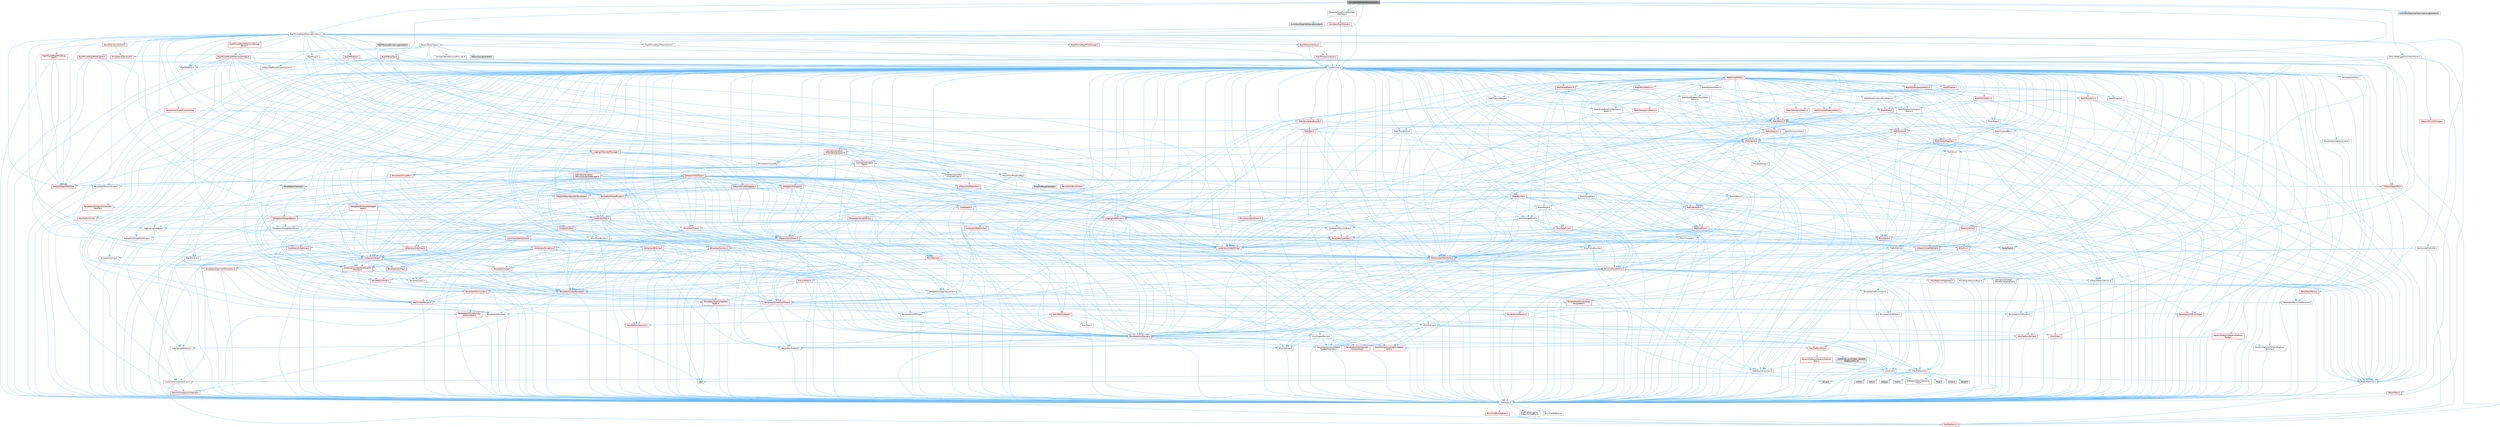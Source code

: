digraph "AnimNextDataInterfaceInstance.h"
{
 // INTERACTIVE_SVG=YES
 // LATEX_PDF_SIZE
  bgcolor="transparent";
  edge [fontname=Helvetica,fontsize=10,labelfontname=Helvetica,labelfontsize=10];
  node [fontname=Helvetica,fontsize=10,shape=box,height=0.2,width=0.4];
  Node1 [id="Node000001",label="AnimNextDataInterfaceInstance.h",height=0.2,width=0.4,color="gray40", fillcolor="grey60", style="filled", fontcolor="black",tooltip=" "];
  Node1 -> Node2 [id="edge1_Node000001_Node000002",color="steelblue1",style="solid",tooltip=" "];
  Node2 [id="Node000002",label="CoreMinimal.h",height=0.2,width=0.4,color="grey40", fillcolor="white", style="filled",URL="$d7/d67/CoreMinimal_8h.html",tooltip=" "];
  Node2 -> Node3 [id="edge2_Node000002_Node000003",color="steelblue1",style="solid",tooltip=" "];
  Node3 [id="Node000003",label="CoreTypes.h",height=0.2,width=0.4,color="grey40", fillcolor="white", style="filled",URL="$dc/dec/CoreTypes_8h.html",tooltip=" "];
  Node3 -> Node4 [id="edge3_Node000003_Node000004",color="steelblue1",style="solid",tooltip=" "];
  Node4 [id="Node000004",label="HAL/Platform.h",height=0.2,width=0.4,color="red", fillcolor="#FFF0F0", style="filled",URL="$d9/dd0/Platform_8h.html",tooltip=" "];
  Node3 -> Node14 [id="edge4_Node000003_Node000014",color="steelblue1",style="solid",tooltip=" "];
  Node14 [id="Node000014",label="ProfilingDebugging\l/UMemoryDefines.h",height=0.2,width=0.4,color="grey40", fillcolor="white", style="filled",URL="$d2/da2/UMemoryDefines_8h.html",tooltip=" "];
  Node3 -> Node15 [id="edge5_Node000003_Node000015",color="steelblue1",style="solid",tooltip=" "];
  Node15 [id="Node000015",label="Misc/CoreMiscDefines.h",height=0.2,width=0.4,color="red", fillcolor="#FFF0F0", style="filled",URL="$da/d38/CoreMiscDefines_8h.html",tooltip=" "];
  Node15 -> Node4 [id="edge6_Node000015_Node000004",color="steelblue1",style="solid",tooltip=" "];
  Node3 -> Node16 [id="edge7_Node000003_Node000016",color="steelblue1",style="solid",tooltip=" "];
  Node16 [id="Node000016",label="Misc/CoreDefines.h",height=0.2,width=0.4,color="grey40", fillcolor="white", style="filled",URL="$d3/dd2/CoreDefines_8h.html",tooltip=" "];
  Node2 -> Node17 [id="edge8_Node000002_Node000017",color="steelblue1",style="solid",tooltip=" "];
  Node17 [id="Node000017",label="CoreFwd.h",height=0.2,width=0.4,color="grey40", fillcolor="white", style="filled",URL="$d1/d1e/CoreFwd_8h.html",tooltip=" "];
  Node17 -> Node3 [id="edge9_Node000017_Node000003",color="steelblue1",style="solid",tooltip=" "];
  Node17 -> Node18 [id="edge10_Node000017_Node000018",color="steelblue1",style="solid",tooltip=" "];
  Node18 [id="Node000018",label="Containers/ContainersFwd.h",height=0.2,width=0.4,color="grey40", fillcolor="white", style="filled",URL="$d4/d0a/ContainersFwd_8h.html",tooltip=" "];
  Node18 -> Node4 [id="edge11_Node000018_Node000004",color="steelblue1",style="solid",tooltip=" "];
  Node18 -> Node3 [id="edge12_Node000018_Node000003",color="steelblue1",style="solid",tooltip=" "];
  Node18 -> Node19 [id="edge13_Node000018_Node000019",color="steelblue1",style="solid",tooltip=" "];
  Node19 [id="Node000019",label="Traits/IsContiguousContainer.h",height=0.2,width=0.4,color="red", fillcolor="#FFF0F0", style="filled",URL="$d5/d3c/IsContiguousContainer_8h.html",tooltip=" "];
  Node19 -> Node3 [id="edge14_Node000019_Node000003",color="steelblue1",style="solid",tooltip=" "];
  Node17 -> Node22 [id="edge15_Node000017_Node000022",color="steelblue1",style="solid",tooltip=" "];
  Node22 [id="Node000022",label="Math/MathFwd.h",height=0.2,width=0.4,color="grey40", fillcolor="white", style="filled",URL="$d2/d10/MathFwd_8h.html",tooltip=" "];
  Node22 -> Node4 [id="edge16_Node000022_Node000004",color="steelblue1",style="solid",tooltip=" "];
  Node17 -> Node23 [id="edge17_Node000017_Node000023",color="steelblue1",style="solid",tooltip=" "];
  Node23 [id="Node000023",label="UObject/UObjectHierarchy\lFwd.h",height=0.2,width=0.4,color="grey40", fillcolor="white", style="filled",URL="$d3/d13/UObjectHierarchyFwd_8h.html",tooltip=" "];
  Node2 -> Node23 [id="edge18_Node000002_Node000023",color="steelblue1",style="solid",tooltip=" "];
  Node2 -> Node18 [id="edge19_Node000002_Node000018",color="steelblue1",style="solid",tooltip=" "];
  Node2 -> Node24 [id="edge20_Node000002_Node000024",color="steelblue1",style="solid",tooltip=" "];
  Node24 [id="Node000024",label="Misc/VarArgs.h",height=0.2,width=0.4,color="grey40", fillcolor="white", style="filled",URL="$d5/d6f/VarArgs_8h.html",tooltip=" "];
  Node24 -> Node3 [id="edge21_Node000024_Node000003",color="steelblue1",style="solid",tooltip=" "];
  Node2 -> Node25 [id="edge22_Node000002_Node000025",color="steelblue1",style="solid",tooltip=" "];
  Node25 [id="Node000025",label="Logging/LogVerbosity.h",height=0.2,width=0.4,color="grey40", fillcolor="white", style="filled",URL="$d2/d8f/LogVerbosity_8h.html",tooltip=" "];
  Node25 -> Node3 [id="edge23_Node000025_Node000003",color="steelblue1",style="solid",tooltip=" "];
  Node2 -> Node26 [id="edge24_Node000002_Node000026",color="steelblue1",style="solid",tooltip=" "];
  Node26 [id="Node000026",label="Misc/OutputDevice.h",height=0.2,width=0.4,color="grey40", fillcolor="white", style="filled",URL="$d7/d32/OutputDevice_8h.html",tooltip=" "];
  Node26 -> Node17 [id="edge25_Node000026_Node000017",color="steelblue1",style="solid",tooltip=" "];
  Node26 -> Node3 [id="edge26_Node000026_Node000003",color="steelblue1",style="solid",tooltip=" "];
  Node26 -> Node25 [id="edge27_Node000026_Node000025",color="steelblue1",style="solid",tooltip=" "];
  Node26 -> Node24 [id="edge28_Node000026_Node000024",color="steelblue1",style="solid",tooltip=" "];
  Node26 -> Node27 [id="edge29_Node000026_Node000027",color="steelblue1",style="solid",tooltip=" "];
  Node27 [id="Node000027",label="Templates/IsArrayOrRefOf\lTypeByPredicate.h",height=0.2,width=0.4,color="grey40", fillcolor="white", style="filled",URL="$d6/da1/IsArrayOrRefOfTypeByPredicate_8h.html",tooltip=" "];
  Node27 -> Node3 [id="edge30_Node000027_Node000003",color="steelblue1",style="solid",tooltip=" "];
  Node26 -> Node28 [id="edge31_Node000026_Node000028",color="steelblue1",style="solid",tooltip=" "];
  Node28 [id="Node000028",label="Templates/IsValidVariadic\lFunctionArg.h",height=0.2,width=0.4,color="red", fillcolor="#FFF0F0", style="filled",URL="$d0/dc8/IsValidVariadicFunctionArg_8h.html",tooltip=" "];
  Node28 -> Node3 [id="edge32_Node000028_Node000003",color="steelblue1",style="solid",tooltip=" "];
  Node26 -> Node30 [id="edge33_Node000026_Node000030",color="steelblue1",style="solid",tooltip=" "];
  Node30 [id="Node000030",label="Traits/IsCharEncodingCompatible\lWith.h",height=0.2,width=0.4,color="red", fillcolor="#FFF0F0", style="filled",URL="$df/dd1/IsCharEncodingCompatibleWith_8h.html",tooltip=" "];
  Node2 -> Node32 [id="edge34_Node000002_Node000032",color="steelblue1",style="solid",tooltip=" "];
  Node32 [id="Node000032",label="HAL/PlatformCrt.h",height=0.2,width=0.4,color="grey40", fillcolor="white", style="filled",URL="$d8/d75/PlatformCrt_8h.html",tooltip=" "];
  Node32 -> Node33 [id="edge35_Node000032_Node000033",color="steelblue1",style="solid",tooltip=" "];
  Node33 [id="Node000033",label="new",height=0.2,width=0.4,color="grey60", fillcolor="#E0E0E0", style="filled",tooltip=" "];
  Node32 -> Node34 [id="edge36_Node000032_Node000034",color="steelblue1",style="solid",tooltip=" "];
  Node34 [id="Node000034",label="wchar.h",height=0.2,width=0.4,color="grey60", fillcolor="#E0E0E0", style="filled",tooltip=" "];
  Node32 -> Node35 [id="edge37_Node000032_Node000035",color="steelblue1",style="solid",tooltip=" "];
  Node35 [id="Node000035",label="stddef.h",height=0.2,width=0.4,color="grey60", fillcolor="#E0E0E0", style="filled",tooltip=" "];
  Node32 -> Node36 [id="edge38_Node000032_Node000036",color="steelblue1",style="solid",tooltip=" "];
  Node36 [id="Node000036",label="stdlib.h",height=0.2,width=0.4,color="grey60", fillcolor="#E0E0E0", style="filled",tooltip=" "];
  Node32 -> Node37 [id="edge39_Node000032_Node000037",color="steelblue1",style="solid",tooltip=" "];
  Node37 [id="Node000037",label="stdio.h",height=0.2,width=0.4,color="grey60", fillcolor="#E0E0E0", style="filled",tooltip=" "];
  Node32 -> Node38 [id="edge40_Node000032_Node000038",color="steelblue1",style="solid",tooltip=" "];
  Node38 [id="Node000038",label="stdarg.h",height=0.2,width=0.4,color="grey60", fillcolor="#E0E0E0", style="filled",tooltip=" "];
  Node32 -> Node39 [id="edge41_Node000032_Node000039",color="steelblue1",style="solid",tooltip=" "];
  Node39 [id="Node000039",label="math.h",height=0.2,width=0.4,color="grey60", fillcolor="#E0E0E0", style="filled",tooltip=" "];
  Node32 -> Node40 [id="edge42_Node000032_Node000040",color="steelblue1",style="solid",tooltip=" "];
  Node40 [id="Node000040",label="float.h",height=0.2,width=0.4,color="grey60", fillcolor="#E0E0E0", style="filled",tooltip=" "];
  Node32 -> Node41 [id="edge43_Node000032_Node000041",color="steelblue1",style="solid",tooltip=" "];
  Node41 [id="Node000041",label="string.h",height=0.2,width=0.4,color="grey60", fillcolor="#E0E0E0", style="filled",tooltip=" "];
  Node2 -> Node42 [id="edge44_Node000002_Node000042",color="steelblue1",style="solid",tooltip=" "];
  Node42 [id="Node000042",label="HAL/PlatformMisc.h",height=0.2,width=0.4,color="red", fillcolor="#FFF0F0", style="filled",URL="$d0/df5/PlatformMisc_8h.html",tooltip=" "];
  Node42 -> Node3 [id="edge45_Node000042_Node000003",color="steelblue1",style="solid",tooltip=" "];
  Node42 -> Node43 [id="edge46_Node000042_Node000043",color="steelblue1",style="solid",tooltip=" "];
  Node43 [id="Node000043",label="GenericPlatform/GenericPlatform\lMisc.h",height=0.2,width=0.4,color="red", fillcolor="#FFF0F0", style="filled",URL="$db/d9a/GenericPlatformMisc_8h.html",tooltip=" "];
  Node43 -> Node17 [id="edge47_Node000043_Node000017",color="steelblue1",style="solid",tooltip=" "];
  Node43 -> Node3 [id="edge48_Node000043_Node000003",color="steelblue1",style="solid",tooltip=" "];
  Node43 -> Node32 [id="edge49_Node000043_Node000032",color="steelblue1",style="solid",tooltip=" "];
  Node43 -> Node47 [id="edge50_Node000043_Node000047",color="steelblue1",style="solid",tooltip=" "];
  Node47 [id="Node000047",label="Math/NumericLimits.h",height=0.2,width=0.4,color="grey40", fillcolor="white", style="filled",URL="$df/d1b/NumericLimits_8h.html",tooltip=" "];
  Node47 -> Node3 [id="edge51_Node000047_Node000003",color="steelblue1",style="solid",tooltip=" "];
  Node42 -> Node52 [id="edge52_Node000042_Node000052",color="steelblue1",style="solid",tooltip=" "];
  Node52 [id="Node000052",label="COMPILED_PLATFORM_HEADER\l(PlatformMisc.h)",height=0.2,width=0.4,color="grey60", fillcolor="#E0E0E0", style="filled",tooltip=" "];
  Node2 -> Node61 [id="edge53_Node000002_Node000061",color="steelblue1",style="solid",tooltip=" "];
  Node61 [id="Node000061",label="Misc/AssertionMacros.h",height=0.2,width=0.4,color="red", fillcolor="#FFF0F0", style="filled",URL="$d0/dfa/AssertionMacros_8h.html",tooltip=" "];
  Node61 -> Node3 [id="edge54_Node000061_Node000003",color="steelblue1",style="solid",tooltip=" "];
  Node61 -> Node4 [id="edge55_Node000061_Node000004",color="steelblue1",style="solid",tooltip=" "];
  Node61 -> Node42 [id="edge56_Node000061_Node000042",color="steelblue1",style="solid",tooltip=" "];
  Node61 -> Node62 [id="edge57_Node000061_Node000062",color="steelblue1",style="solid",tooltip=" "];
  Node62 [id="Node000062",label="Templates/EnableIf.h",height=0.2,width=0.4,color="grey40", fillcolor="white", style="filled",URL="$d7/d60/EnableIf_8h.html",tooltip=" "];
  Node62 -> Node3 [id="edge58_Node000062_Node000003",color="steelblue1",style="solid",tooltip=" "];
  Node61 -> Node27 [id="edge59_Node000061_Node000027",color="steelblue1",style="solid",tooltip=" "];
  Node61 -> Node28 [id="edge60_Node000061_Node000028",color="steelblue1",style="solid",tooltip=" "];
  Node61 -> Node30 [id="edge61_Node000061_Node000030",color="steelblue1",style="solid",tooltip=" "];
  Node61 -> Node24 [id="edge62_Node000061_Node000024",color="steelblue1",style="solid",tooltip=" "];
  Node2 -> Node70 [id="edge63_Node000002_Node000070",color="steelblue1",style="solid",tooltip=" "];
  Node70 [id="Node000070",label="Templates/IsPointer.h",height=0.2,width=0.4,color="grey40", fillcolor="white", style="filled",URL="$d7/d05/IsPointer_8h.html",tooltip=" "];
  Node70 -> Node3 [id="edge64_Node000070_Node000003",color="steelblue1",style="solid",tooltip=" "];
  Node2 -> Node71 [id="edge65_Node000002_Node000071",color="steelblue1",style="solid",tooltip=" "];
  Node71 [id="Node000071",label="HAL/PlatformMemory.h",height=0.2,width=0.4,color="red", fillcolor="#FFF0F0", style="filled",URL="$de/d68/PlatformMemory_8h.html",tooltip=" "];
  Node71 -> Node3 [id="edge66_Node000071_Node000003",color="steelblue1",style="solid",tooltip=" "];
  Node2 -> Node54 [id="edge67_Node000002_Node000054",color="steelblue1",style="solid",tooltip=" "];
  Node54 [id="Node000054",label="HAL/PlatformAtomics.h",height=0.2,width=0.4,color="red", fillcolor="#FFF0F0", style="filled",URL="$d3/d36/PlatformAtomics_8h.html",tooltip=" "];
  Node54 -> Node3 [id="edge68_Node000054_Node000003",color="steelblue1",style="solid",tooltip=" "];
  Node2 -> Node76 [id="edge69_Node000002_Node000076",color="steelblue1",style="solid",tooltip=" "];
  Node76 [id="Node000076",label="Misc/Exec.h",height=0.2,width=0.4,color="grey40", fillcolor="white", style="filled",URL="$de/ddb/Exec_8h.html",tooltip=" "];
  Node76 -> Node3 [id="edge70_Node000076_Node000003",color="steelblue1",style="solid",tooltip=" "];
  Node76 -> Node61 [id="edge71_Node000076_Node000061",color="steelblue1",style="solid",tooltip=" "];
  Node2 -> Node77 [id="edge72_Node000002_Node000077",color="steelblue1",style="solid",tooltip=" "];
  Node77 [id="Node000077",label="HAL/MemoryBase.h",height=0.2,width=0.4,color="red", fillcolor="#FFF0F0", style="filled",URL="$d6/d9f/MemoryBase_8h.html",tooltip=" "];
  Node77 -> Node3 [id="edge73_Node000077_Node000003",color="steelblue1",style="solid",tooltip=" "];
  Node77 -> Node54 [id="edge74_Node000077_Node000054",color="steelblue1",style="solid",tooltip=" "];
  Node77 -> Node32 [id="edge75_Node000077_Node000032",color="steelblue1",style="solid",tooltip=" "];
  Node77 -> Node76 [id="edge76_Node000077_Node000076",color="steelblue1",style="solid",tooltip=" "];
  Node77 -> Node26 [id="edge77_Node000077_Node000026",color="steelblue1",style="solid",tooltip=" "];
  Node2 -> Node87 [id="edge78_Node000002_Node000087",color="steelblue1",style="solid",tooltip=" "];
  Node87 [id="Node000087",label="HAL/UnrealMemory.h",height=0.2,width=0.4,color="red", fillcolor="#FFF0F0", style="filled",URL="$d9/d96/UnrealMemory_8h.html",tooltip=" "];
  Node87 -> Node3 [id="edge79_Node000087_Node000003",color="steelblue1",style="solid",tooltip=" "];
  Node87 -> Node77 [id="edge80_Node000087_Node000077",color="steelblue1",style="solid",tooltip=" "];
  Node87 -> Node71 [id="edge81_Node000087_Node000071",color="steelblue1",style="solid",tooltip=" "];
  Node87 -> Node70 [id="edge82_Node000087_Node000070",color="steelblue1",style="solid",tooltip=" "];
  Node2 -> Node89 [id="edge83_Node000002_Node000089",color="steelblue1",style="solid",tooltip=" "];
  Node89 [id="Node000089",label="Templates/IsArithmetic.h",height=0.2,width=0.4,color="grey40", fillcolor="white", style="filled",URL="$d2/d5d/IsArithmetic_8h.html",tooltip=" "];
  Node89 -> Node3 [id="edge84_Node000089_Node000003",color="steelblue1",style="solid",tooltip=" "];
  Node2 -> Node83 [id="edge85_Node000002_Node000083",color="steelblue1",style="solid",tooltip=" "];
  Node83 [id="Node000083",label="Templates/AndOrNot.h",height=0.2,width=0.4,color="grey40", fillcolor="white", style="filled",URL="$db/d0a/AndOrNot_8h.html",tooltip=" "];
  Node83 -> Node3 [id="edge86_Node000083_Node000003",color="steelblue1",style="solid",tooltip=" "];
  Node2 -> Node90 [id="edge87_Node000002_Node000090",color="steelblue1",style="solid",tooltip=" "];
  Node90 [id="Node000090",label="Templates/IsPODType.h",height=0.2,width=0.4,color="grey40", fillcolor="white", style="filled",URL="$d7/db1/IsPODType_8h.html",tooltip=" "];
  Node90 -> Node3 [id="edge88_Node000090_Node000003",color="steelblue1",style="solid",tooltip=" "];
  Node2 -> Node91 [id="edge89_Node000002_Node000091",color="steelblue1",style="solid",tooltip=" "];
  Node91 [id="Node000091",label="Templates/IsUECoreType.h",height=0.2,width=0.4,color="red", fillcolor="#FFF0F0", style="filled",URL="$d1/db8/IsUECoreType_8h.html",tooltip=" "];
  Node91 -> Node3 [id="edge90_Node000091_Node000003",color="steelblue1",style="solid",tooltip=" "];
  Node2 -> Node84 [id="edge91_Node000002_Node000084",color="steelblue1",style="solid",tooltip=" "];
  Node84 [id="Node000084",label="Templates/IsTriviallyCopy\lConstructible.h",height=0.2,width=0.4,color="red", fillcolor="#FFF0F0", style="filled",URL="$d3/d78/IsTriviallyCopyConstructible_8h.html",tooltip=" "];
  Node84 -> Node3 [id="edge92_Node000084_Node000003",color="steelblue1",style="solid",tooltip=" "];
  Node2 -> Node92 [id="edge93_Node000002_Node000092",color="steelblue1",style="solid",tooltip=" "];
  Node92 [id="Node000092",label="Templates/UnrealTypeTraits.h",height=0.2,width=0.4,color="red", fillcolor="#FFF0F0", style="filled",URL="$d2/d2d/UnrealTypeTraits_8h.html",tooltip=" "];
  Node92 -> Node3 [id="edge94_Node000092_Node000003",color="steelblue1",style="solid",tooltip=" "];
  Node92 -> Node70 [id="edge95_Node000092_Node000070",color="steelblue1",style="solid",tooltip=" "];
  Node92 -> Node61 [id="edge96_Node000092_Node000061",color="steelblue1",style="solid",tooltip=" "];
  Node92 -> Node83 [id="edge97_Node000092_Node000083",color="steelblue1",style="solid",tooltip=" "];
  Node92 -> Node62 [id="edge98_Node000092_Node000062",color="steelblue1",style="solid",tooltip=" "];
  Node92 -> Node89 [id="edge99_Node000092_Node000089",color="steelblue1",style="solid",tooltip=" "];
  Node92 -> Node90 [id="edge100_Node000092_Node000090",color="steelblue1",style="solid",tooltip=" "];
  Node92 -> Node91 [id="edge101_Node000092_Node000091",color="steelblue1",style="solid",tooltip=" "];
  Node92 -> Node84 [id="edge102_Node000092_Node000084",color="steelblue1",style="solid",tooltip=" "];
  Node2 -> Node62 [id="edge103_Node000002_Node000062",color="steelblue1",style="solid",tooltip=" "];
  Node2 -> Node94 [id="edge104_Node000002_Node000094",color="steelblue1",style="solid",tooltip=" "];
  Node94 [id="Node000094",label="Templates/RemoveReference.h",height=0.2,width=0.4,color="grey40", fillcolor="white", style="filled",URL="$da/dbe/RemoveReference_8h.html",tooltip=" "];
  Node94 -> Node3 [id="edge105_Node000094_Node000003",color="steelblue1",style="solid",tooltip=" "];
  Node2 -> Node95 [id="edge106_Node000002_Node000095",color="steelblue1",style="solid",tooltip=" "];
  Node95 [id="Node000095",label="Templates/IntegralConstant.h",height=0.2,width=0.4,color="grey40", fillcolor="white", style="filled",URL="$db/d1b/IntegralConstant_8h.html",tooltip=" "];
  Node95 -> Node3 [id="edge107_Node000095_Node000003",color="steelblue1",style="solid",tooltip=" "];
  Node2 -> Node96 [id="edge108_Node000002_Node000096",color="steelblue1",style="solid",tooltip=" "];
  Node96 [id="Node000096",label="Templates/IsClass.h",height=0.2,width=0.4,color="grey40", fillcolor="white", style="filled",URL="$db/dcb/IsClass_8h.html",tooltip=" "];
  Node96 -> Node3 [id="edge109_Node000096_Node000003",color="steelblue1",style="solid",tooltip=" "];
  Node2 -> Node97 [id="edge110_Node000002_Node000097",color="steelblue1",style="solid",tooltip=" "];
  Node97 [id="Node000097",label="Templates/TypeCompatible\lBytes.h",height=0.2,width=0.4,color="red", fillcolor="#FFF0F0", style="filled",URL="$df/d0a/TypeCompatibleBytes_8h.html",tooltip=" "];
  Node97 -> Node3 [id="edge111_Node000097_Node000003",color="steelblue1",style="solid",tooltip=" "];
  Node97 -> Node41 [id="edge112_Node000097_Node000041",color="steelblue1",style="solid",tooltip=" "];
  Node97 -> Node33 [id="edge113_Node000097_Node000033",color="steelblue1",style="solid",tooltip=" "];
  Node2 -> Node19 [id="edge114_Node000002_Node000019",color="steelblue1",style="solid",tooltip=" "];
  Node2 -> Node98 [id="edge115_Node000002_Node000098",color="steelblue1",style="solid",tooltip=" "];
  Node98 [id="Node000098",label="Templates/UnrealTemplate.h",height=0.2,width=0.4,color="red", fillcolor="#FFF0F0", style="filled",URL="$d4/d24/UnrealTemplate_8h.html",tooltip=" "];
  Node98 -> Node3 [id="edge116_Node000098_Node000003",color="steelblue1",style="solid",tooltip=" "];
  Node98 -> Node70 [id="edge117_Node000098_Node000070",color="steelblue1",style="solid",tooltip=" "];
  Node98 -> Node87 [id="edge118_Node000098_Node000087",color="steelblue1",style="solid",tooltip=" "];
  Node98 -> Node92 [id="edge119_Node000098_Node000092",color="steelblue1",style="solid",tooltip=" "];
  Node98 -> Node94 [id="edge120_Node000098_Node000094",color="steelblue1",style="solid",tooltip=" "];
  Node98 -> Node97 [id="edge121_Node000098_Node000097",color="steelblue1",style="solid",tooltip=" "];
  Node98 -> Node19 [id="edge122_Node000098_Node000019",color="steelblue1",style="solid",tooltip=" "];
  Node2 -> Node47 [id="edge123_Node000002_Node000047",color="steelblue1",style="solid",tooltip=" "];
  Node2 -> Node102 [id="edge124_Node000002_Node000102",color="steelblue1",style="solid",tooltip=" "];
  Node102 [id="Node000102",label="HAL/PlatformMath.h",height=0.2,width=0.4,color="red", fillcolor="#FFF0F0", style="filled",URL="$dc/d53/PlatformMath_8h.html",tooltip=" "];
  Node102 -> Node3 [id="edge125_Node000102_Node000003",color="steelblue1",style="solid",tooltip=" "];
  Node2 -> Node85 [id="edge126_Node000002_Node000085",color="steelblue1",style="solid",tooltip=" "];
  Node85 [id="Node000085",label="Templates/IsTriviallyCopy\lAssignable.h",height=0.2,width=0.4,color="red", fillcolor="#FFF0F0", style="filled",URL="$d2/df2/IsTriviallyCopyAssignable_8h.html",tooltip=" "];
  Node85 -> Node3 [id="edge127_Node000085_Node000003",color="steelblue1",style="solid",tooltip=" "];
  Node2 -> Node110 [id="edge128_Node000002_Node000110",color="steelblue1",style="solid",tooltip=" "];
  Node110 [id="Node000110",label="Templates/MemoryOps.h",height=0.2,width=0.4,color="red", fillcolor="#FFF0F0", style="filled",URL="$db/dea/MemoryOps_8h.html",tooltip=" "];
  Node110 -> Node3 [id="edge129_Node000110_Node000003",color="steelblue1",style="solid",tooltip=" "];
  Node110 -> Node87 [id="edge130_Node000110_Node000087",color="steelblue1",style="solid",tooltip=" "];
  Node110 -> Node85 [id="edge131_Node000110_Node000085",color="steelblue1",style="solid",tooltip=" "];
  Node110 -> Node84 [id="edge132_Node000110_Node000084",color="steelblue1",style="solid",tooltip=" "];
  Node110 -> Node92 [id="edge133_Node000110_Node000092",color="steelblue1",style="solid",tooltip=" "];
  Node110 -> Node33 [id="edge134_Node000110_Node000033",color="steelblue1",style="solid",tooltip=" "];
  Node2 -> Node111 [id="edge135_Node000002_Node000111",color="steelblue1",style="solid",tooltip=" "];
  Node111 [id="Node000111",label="Containers/ContainerAllocation\lPolicies.h",height=0.2,width=0.4,color="red", fillcolor="#FFF0F0", style="filled",URL="$d7/dff/ContainerAllocationPolicies_8h.html",tooltip=" "];
  Node111 -> Node3 [id="edge136_Node000111_Node000003",color="steelblue1",style="solid",tooltip=" "];
  Node111 -> Node111 [id="edge137_Node000111_Node000111",color="steelblue1",style="solid",tooltip=" "];
  Node111 -> Node102 [id="edge138_Node000111_Node000102",color="steelblue1",style="solid",tooltip=" "];
  Node111 -> Node87 [id="edge139_Node000111_Node000087",color="steelblue1",style="solid",tooltip=" "];
  Node111 -> Node47 [id="edge140_Node000111_Node000047",color="steelblue1",style="solid",tooltip=" "];
  Node111 -> Node61 [id="edge141_Node000111_Node000061",color="steelblue1",style="solid",tooltip=" "];
  Node111 -> Node110 [id="edge142_Node000111_Node000110",color="steelblue1",style="solid",tooltip=" "];
  Node111 -> Node97 [id="edge143_Node000111_Node000097",color="steelblue1",style="solid",tooltip=" "];
  Node2 -> Node114 [id="edge144_Node000002_Node000114",color="steelblue1",style="solid",tooltip=" "];
  Node114 [id="Node000114",label="Templates/IsEnumClass.h",height=0.2,width=0.4,color="grey40", fillcolor="white", style="filled",URL="$d7/d15/IsEnumClass_8h.html",tooltip=" "];
  Node114 -> Node3 [id="edge145_Node000114_Node000003",color="steelblue1",style="solid",tooltip=" "];
  Node114 -> Node83 [id="edge146_Node000114_Node000083",color="steelblue1",style="solid",tooltip=" "];
  Node2 -> Node115 [id="edge147_Node000002_Node000115",color="steelblue1",style="solid",tooltip=" "];
  Node115 [id="Node000115",label="HAL/PlatformProperties.h",height=0.2,width=0.4,color="red", fillcolor="#FFF0F0", style="filled",URL="$d9/db0/PlatformProperties_8h.html",tooltip=" "];
  Node115 -> Node3 [id="edge148_Node000115_Node000003",color="steelblue1",style="solid",tooltip=" "];
  Node2 -> Node118 [id="edge149_Node000002_Node000118",color="steelblue1",style="solid",tooltip=" "];
  Node118 [id="Node000118",label="Misc/EngineVersionBase.h",height=0.2,width=0.4,color="grey40", fillcolor="white", style="filled",URL="$d5/d2b/EngineVersionBase_8h.html",tooltip=" "];
  Node118 -> Node3 [id="edge150_Node000118_Node000003",color="steelblue1",style="solid",tooltip=" "];
  Node2 -> Node119 [id="edge151_Node000002_Node000119",color="steelblue1",style="solid",tooltip=" "];
  Node119 [id="Node000119",label="Internationalization\l/TextNamespaceFwd.h",height=0.2,width=0.4,color="grey40", fillcolor="white", style="filled",URL="$d8/d97/TextNamespaceFwd_8h.html",tooltip=" "];
  Node119 -> Node3 [id="edge152_Node000119_Node000003",color="steelblue1",style="solid",tooltip=" "];
  Node2 -> Node120 [id="edge153_Node000002_Node000120",color="steelblue1",style="solid",tooltip=" "];
  Node120 [id="Node000120",label="Serialization/Archive.h",height=0.2,width=0.4,color="red", fillcolor="#FFF0F0", style="filled",URL="$d7/d3b/Archive_8h.html",tooltip=" "];
  Node120 -> Node17 [id="edge154_Node000120_Node000017",color="steelblue1",style="solid",tooltip=" "];
  Node120 -> Node3 [id="edge155_Node000120_Node000003",color="steelblue1",style="solid",tooltip=" "];
  Node120 -> Node115 [id="edge156_Node000120_Node000115",color="steelblue1",style="solid",tooltip=" "];
  Node120 -> Node119 [id="edge157_Node000120_Node000119",color="steelblue1",style="solid",tooltip=" "];
  Node120 -> Node22 [id="edge158_Node000120_Node000022",color="steelblue1",style="solid",tooltip=" "];
  Node120 -> Node61 [id="edge159_Node000120_Node000061",color="steelblue1",style="solid",tooltip=" "];
  Node120 -> Node118 [id="edge160_Node000120_Node000118",color="steelblue1",style="solid",tooltip=" "];
  Node120 -> Node24 [id="edge161_Node000120_Node000024",color="steelblue1",style="solid",tooltip=" "];
  Node120 -> Node62 [id="edge162_Node000120_Node000062",color="steelblue1",style="solid",tooltip=" "];
  Node120 -> Node27 [id="edge163_Node000120_Node000027",color="steelblue1",style="solid",tooltip=" "];
  Node120 -> Node114 [id="edge164_Node000120_Node000114",color="steelblue1",style="solid",tooltip=" "];
  Node120 -> Node28 [id="edge165_Node000120_Node000028",color="steelblue1",style="solid",tooltip=" "];
  Node120 -> Node98 [id="edge166_Node000120_Node000098",color="steelblue1",style="solid",tooltip=" "];
  Node120 -> Node30 [id="edge167_Node000120_Node000030",color="steelblue1",style="solid",tooltip=" "];
  Node120 -> Node123 [id="edge168_Node000120_Node000123",color="steelblue1",style="solid",tooltip=" "];
  Node123 [id="Node000123",label="UObject/ObjectVersion.h",height=0.2,width=0.4,color="grey40", fillcolor="white", style="filled",URL="$da/d63/ObjectVersion_8h.html",tooltip=" "];
  Node123 -> Node3 [id="edge169_Node000123_Node000003",color="steelblue1",style="solid",tooltip=" "];
  Node2 -> Node124 [id="edge170_Node000002_Node000124",color="steelblue1",style="solid",tooltip=" "];
  Node124 [id="Node000124",label="Templates/Less.h",height=0.2,width=0.4,color="grey40", fillcolor="white", style="filled",URL="$de/dc8/Less_8h.html",tooltip=" "];
  Node124 -> Node3 [id="edge171_Node000124_Node000003",color="steelblue1",style="solid",tooltip=" "];
  Node124 -> Node98 [id="edge172_Node000124_Node000098",color="steelblue1",style="solid",tooltip=" "];
  Node2 -> Node125 [id="edge173_Node000002_Node000125",color="steelblue1",style="solid",tooltip=" "];
  Node125 [id="Node000125",label="Templates/Sorting.h",height=0.2,width=0.4,color="red", fillcolor="#FFF0F0", style="filled",URL="$d3/d9e/Sorting_8h.html",tooltip=" "];
  Node125 -> Node3 [id="edge174_Node000125_Node000003",color="steelblue1",style="solid",tooltip=" "];
  Node125 -> Node102 [id="edge175_Node000125_Node000102",color="steelblue1",style="solid",tooltip=" "];
  Node125 -> Node124 [id="edge176_Node000125_Node000124",color="steelblue1",style="solid",tooltip=" "];
  Node2 -> Node136 [id="edge177_Node000002_Node000136",color="steelblue1",style="solid",tooltip=" "];
  Node136 [id="Node000136",label="Misc/Char.h",height=0.2,width=0.4,color="red", fillcolor="#FFF0F0", style="filled",URL="$d0/d58/Char_8h.html",tooltip=" "];
  Node136 -> Node3 [id="edge178_Node000136_Node000003",color="steelblue1",style="solid",tooltip=" "];
  Node2 -> Node139 [id="edge179_Node000002_Node000139",color="steelblue1",style="solid",tooltip=" "];
  Node139 [id="Node000139",label="GenericPlatform/GenericPlatform\lStricmp.h",height=0.2,width=0.4,color="grey40", fillcolor="white", style="filled",URL="$d2/d86/GenericPlatformStricmp_8h.html",tooltip=" "];
  Node139 -> Node3 [id="edge180_Node000139_Node000003",color="steelblue1",style="solid",tooltip=" "];
  Node2 -> Node140 [id="edge181_Node000002_Node000140",color="steelblue1",style="solid",tooltip=" "];
  Node140 [id="Node000140",label="GenericPlatform/GenericPlatform\lString.h",height=0.2,width=0.4,color="red", fillcolor="#FFF0F0", style="filled",URL="$dd/d20/GenericPlatformString_8h.html",tooltip=" "];
  Node140 -> Node3 [id="edge182_Node000140_Node000003",color="steelblue1",style="solid",tooltip=" "];
  Node140 -> Node139 [id="edge183_Node000140_Node000139",color="steelblue1",style="solid",tooltip=" "];
  Node140 -> Node62 [id="edge184_Node000140_Node000062",color="steelblue1",style="solid",tooltip=" "];
  Node140 -> Node30 [id="edge185_Node000140_Node000030",color="steelblue1",style="solid",tooltip=" "];
  Node2 -> Node73 [id="edge186_Node000002_Node000073",color="steelblue1",style="solid",tooltip=" "];
  Node73 [id="Node000073",label="HAL/PlatformString.h",height=0.2,width=0.4,color="red", fillcolor="#FFF0F0", style="filled",URL="$db/db5/PlatformString_8h.html",tooltip=" "];
  Node73 -> Node3 [id="edge187_Node000073_Node000003",color="steelblue1",style="solid",tooltip=" "];
  Node2 -> Node143 [id="edge188_Node000002_Node000143",color="steelblue1",style="solid",tooltip=" "];
  Node143 [id="Node000143",label="Misc/CString.h",height=0.2,width=0.4,color="grey40", fillcolor="white", style="filled",URL="$d2/d49/CString_8h.html",tooltip=" "];
  Node143 -> Node3 [id="edge189_Node000143_Node000003",color="steelblue1",style="solid",tooltip=" "];
  Node143 -> Node32 [id="edge190_Node000143_Node000032",color="steelblue1",style="solid",tooltip=" "];
  Node143 -> Node73 [id="edge191_Node000143_Node000073",color="steelblue1",style="solid",tooltip=" "];
  Node143 -> Node61 [id="edge192_Node000143_Node000061",color="steelblue1",style="solid",tooltip=" "];
  Node143 -> Node136 [id="edge193_Node000143_Node000136",color="steelblue1",style="solid",tooltip=" "];
  Node143 -> Node24 [id="edge194_Node000143_Node000024",color="steelblue1",style="solid",tooltip=" "];
  Node143 -> Node27 [id="edge195_Node000143_Node000027",color="steelblue1",style="solid",tooltip=" "];
  Node143 -> Node28 [id="edge196_Node000143_Node000028",color="steelblue1",style="solid",tooltip=" "];
  Node143 -> Node30 [id="edge197_Node000143_Node000030",color="steelblue1",style="solid",tooltip=" "];
  Node2 -> Node144 [id="edge198_Node000002_Node000144",color="steelblue1",style="solid",tooltip=" "];
  Node144 [id="Node000144",label="Misc/Crc.h",height=0.2,width=0.4,color="red", fillcolor="#FFF0F0", style="filled",URL="$d4/dd2/Crc_8h.html",tooltip=" "];
  Node144 -> Node3 [id="edge199_Node000144_Node000003",color="steelblue1",style="solid",tooltip=" "];
  Node144 -> Node73 [id="edge200_Node000144_Node000073",color="steelblue1",style="solid",tooltip=" "];
  Node144 -> Node61 [id="edge201_Node000144_Node000061",color="steelblue1",style="solid",tooltip=" "];
  Node144 -> Node143 [id="edge202_Node000144_Node000143",color="steelblue1",style="solid",tooltip=" "];
  Node144 -> Node136 [id="edge203_Node000144_Node000136",color="steelblue1",style="solid",tooltip=" "];
  Node144 -> Node92 [id="edge204_Node000144_Node000092",color="steelblue1",style="solid",tooltip=" "];
  Node2 -> Node135 [id="edge205_Node000002_Node000135",color="steelblue1",style="solid",tooltip=" "];
  Node135 [id="Node000135",label="Math/UnrealMathUtility.h",height=0.2,width=0.4,color="red", fillcolor="#FFF0F0", style="filled",URL="$db/db8/UnrealMathUtility_8h.html",tooltip=" "];
  Node135 -> Node3 [id="edge206_Node000135_Node000003",color="steelblue1",style="solid",tooltip=" "];
  Node135 -> Node61 [id="edge207_Node000135_Node000061",color="steelblue1",style="solid",tooltip=" "];
  Node135 -> Node102 [id="edge208_Node000135_Node000102",color="steelblue1",style="solid",tooltip=" "];
  Node135 -> Node22 [id="edge209_Node000135_Node000022",color="steelblue1",style="solid",tooltip=" "];
  Node2 -> Node145 [id="edge210_Node000002_Node000145",color="steelblue1",style="solid",tooltip=" "];
  Node145 [id="Node000145",label="Containers/UnrealString.h",height=0.2,width=0.4,color="red", fillcolor="#FFF0F0", style="filled",URL="$d5/dba/UnrealString_8h.html",tooltip=" "];
  Node2 -> Node149 [id="edge211_Node000002_Node000149",color="steelblue1",style="solid",tooltip=" "];
  Node149 [id="Node000149",label="Containers/Array.h",height=0.2,width=0.4,color="red", fillcolor="#FFF0F0", style="filled",URL="$df/dd0/Array_8h.html",tooltip=" "];
  Node149 -> Node3 [id="edge212_Node000149_Node000003",color="steelblue1",style="solid",tooltip=" "];
  Node149 -> Node61 [id="edge213_Node000149_Node000061",color="steelblue1",style="solid",tooltip=" "];
  Node149 -> Node87 [id="edge214_Node000149_Node000087",color="steelblue1",style="solid",tooltip=" "];
  Node149 -> Node92 [id="edge215_Node000149_Node000092",color="steelblue1",style="solid",tooltip=" "];
  Node149 -> Node98 [id="edge216_Node000149_Node000098",color="steelblue1",style="solid",tooltip=" "];
  Node149 -> Node111 [id="edge217_Node000149_Node000111",color="steelblue1",style="solid",tooltip=" "];
  Node149 -> Node120 [id="edge218_Node000149_Node000120",color="steelblue1",style="solid",tooltip=" "];
  Node149 -> Node128 [id="edge219_Node000149_Node000128",color="steelblue1",style="solid",tooltip=" "];
  Node128 [id="Node000128",label="Templates/Invoke.h",height=0.2,width=0.4,color="red", fillcolor="#FFF0F0", style="filled",URL="$d7/deb/Invoke_8h.html",tooltip=" "];
  Node128 -> Node3 [id="edge220_Node000128_Node000003",color="steelblue1",style="solid",tooltip=" "];
  Node128 -> Node98 [id="edge221_Node000128_Node000098",color="steelblue1",style="solid",tooltip=" "];
  Node149 -> Node124 [id="edge222_Node000149_Node000124",color="steelblue1",style="solid",tooltip=" "];
  Node149 -> Node125 [id="edge223_Node000149_Node000125",color="steelblue1",style="solid",tooltip=" "];
  Node149 -> Node172 [id="edge224_Node000149_Node000172",color="steelblue1",style="solid",tooltip=" "];
  Node172 [id="Node000172",label="Templates/AlignmentTemplates.h",height=0.2,width=0.4,color="red", fillcolor="#FFF0F0", style="filled",URL="$dd/d32/AlignmentTemplates_8h.html",tooltip=" "];
  Node172 -> Node3 [id="edge225_Node000172_Node000003",color="steelblue1",style="solid",tooltip=" "];
  Node172 -> Node70 [id="edge226_Node000172_Node000070",color="steelblue1",style="solid",tooltip=" "];
  Node2 -> Node173 [id="edge227_Node000002_Node000173",color="steelblue1",style="solid",tooltip=" "];
  Node173 [id="Node000173",label="Misc/FrameNumber.h",height=0.2,width=0.4,color="grey40", fillcolor="white", style="filled",URL="$dd/dbd/FrameNumber_8h.html",tooltip=" "];
  Node173 -> Node3 [id="edge228_Node000173_Node000003",color="steelblue1",style="solid",tooltip=" "];
  Node173 -> Node47 [id="edge229_Node000173_Node000047",color="steelblue1",style="solid",tooltip=" "];
  Node173 -> Node135 [id="edge230_Node000173_Node000135",color="steelblue1",style="solid",tooltip=" "];
  Node173 -> Node62 [id="edge231_Node000173_Node000062",color="steelblue1",style="solid",tooltip=" "];
  Node173 -> Node92 [id="edge232_Node000173_Node000092",color="steelblue1",style="solid",tooltip=" "];
  Node2 -> Node174 [id="edge233_Node000002_Node000174",color="steelblue1",style="solid",tooltip=" "];
  Node174 [id="Node000174",label="Misc/Timespan.h",height=0.2,width=0.4,color="grey40", fillcolor="white", style="filled",URL="$da/dd9/Timespan_8h.html",tooltip=" "];
  Node174 -> Node3 [id="edge234_Node000174_Node000003",color="steelblue1",style="solid",tooltip=" "];
  Node174 -> Node175 [id="edge235_Node000174_Node000175",color="steelblue1",style="solid",tooltip=" "];
  Node175 [id="Node000175",label="Math/Interval.h",height=0.2,width=0.4,color="grey40", fillcolor="white", style="filled",URL="$d1/d55/Interval_8h.html",tooltip=" "];
  Node175 -> Node3 [id="edge236_Node000175_Node000003",color="steelblue1",style="solid",tooltip=" "];
  Node175 -> Node89 [id="edge237_Node000175_Node000089",color="steelblue1",style="solid",tooltip=" "];
  Node175 -> Node92 [id="edge238_Node000175_Node000092",color="steelblue1",style="solid",tooltip=" "];
  Node175 -> Node47 [id="edge239_Node000175_Node000047",color="steelblue1",style="solid",tooltip=" "];
  Node175 -> Node135 [id="edge240_Node000175_Node000135",color="steelblue1",style="solid",tooltip=" "];
  Node174 -> Node135 [id="edge241_Node000174_Node000135",color="steelblue1",style="solid",tooltip=" "];
  Node174 -> Node61 [id="edge242_Node000174_Node000061",color="steelblue1",style="solid",tooltip=" "];
  Node2 -> Node176 [id="edge243_Node000002_Node000176",color="steelblue1",style="solid",tooltip=" "];
  Node176 [id="Node000176",label="Containers/StringConv.h",height=0.2,width=0.4,color="red", fillcolor="#FFF0F0", style="filled",URL="$d3/ddf/StringConv_8h.html",tooltip=" "];
  Node176 -> Node3 [id="edge244_Node000176_Node000003",color="steelblue1",style="solid",tooltip=" "];
  Node176 -> Node61 [id="edge245_Node000176_Node000061",color="steelblue1",style="solid",tooltip=" "];
  Node176 -> Node111 [id="edge246_Node000176_Node000111",color="steelblue1",style="solid",tooltip=" "];
  Node176 -> Node149 [id="edge247_Node000176_Node000149",color="steelblue1",style="solid",tooltip=" "];
  Node176 -> Node143 [id="edge248_Node000176_Node000143",color="steelblue1",style="solid",tooltip=" "];
  Node176 -> Node177 [id="edge249_Node000176_Node000177",color="steelblue1",style="solid",tooltip=" "];
  Node177 [id="Node000177",label="Templates/IsArray.h",height=0.2,width=0.4,color="grey40", fillcolor="white", style="filled",URL="$d8/d8d/IsArray_8h.html",tooltip=" "];
  Node177 -> Node3 [id="edge250_Node000177_Node000003",color="steelblue1",style="solid",tooltip=" "];
  Node176 -> Node98 [id="edge251_Node000176_Node000098",color="steelblue1",style="solid",tooltip=" "];
  Node176 -> Node92 [id="edge252_Node000176_Node000092",color="steelblue1",style="solid",tooltip=" "];
  Node176 -> Node30 [id="edge253_Node000176_Node000030",color="steelblue1",style="solid",tooltip=" "];
  Node176 -> Node19 [id="edge254_Node000176_Node000019",color="steelblue1",style="solid",tooltip=" "];
  Node2 -> Node178 [id="edge255_Node000002_Node000178",color="steelblue1",style="solid",tooltip=" "];
  Node178 [id="Node000178",label="UObject/UnrealNames.h",height=0.2,width=0.4,color="red", fillcolor="#FFF0F0", style="filled",URL="$d8/db1/UnrealNames_8h.html",tooltip=" "];
  Node178 -> Node3 [id="edge256_Node000178_Node000003",color="steelblue1",style="solid",tooltip=" "];
  Node2 -> Node180 [id="edge257_Node000002_Node000180",color="steelblue1",style="solid",tooltip=" "];
  Node180 [id="Node000180",label="UObject/NameTypes.h",height=0.2,width=0.4,color="red", fillcolor="#FFF0F0", style="filled",URL="$d6/d35/NameTypes_8h.html",tooltip=" "];
  Node180 -> Node3 [id="edge258_Node000180_Node000003",color="steelblue1",style="solid",tooltip=" "];
  Node180 -> Node61 [id="edge259_Node000180_Node000061",color="steelblue1",style="solid",tooltip=" "];
  Node180 -> Node87 [id="edge260_Node000180_Node000087",color="steelblue1",style="solid",tooltip=" "];
  Node180 -> Node92 [id="edge261_Node000180_Node000092",color="steelblue1",style="solid",tooltip=" "];
  Node180 -> Node98 [id="edge262_Node000180_Node000098",color="steelblue1",style="solid",tooltip=" "];
  Node180 -> Node145 [id="edge263_Node000180_Node000145",color="steelblue1",style="solid",tooltip=" "];
  Node180 -> Node176 [id="edge264_Node000180_Node000176",color="steelblue1",style="solid",tooltip=" "];
  Node180 -> Node178 [id="edge265_Node000180_Node000178",color="steelblue1",style="solid",tooltip=" "];
  Node180 -> Node60 [id="edge266_Node000180_Node000060",color="steelblue1",style="solid",tooltip=" "];
  Node60 [id="Node000060",label="Trace/Trace.h",height=0.2,width=0.4,color="grey60", fillcolor="#E0E0E0", style="filled",tooltip=" "];
  Node2 -> Node188 [id="edge267_Node000002_Node000188",color="steelblue1",style="solid",tooltip=" "];
  Node188 [id="Node000188",label="Misc/Parse.h",height=0.2,width=0.4,color="red", fillcolor="#FFF0F0", style="filled",URL="$dc/d71/Parse_8h.html",tooltip=" "];
  Node188 -> Node145 [id="edge268_Node000188_Node000145",color="steelblue1",style="solid",tooltip=" "];
  Node188 -> Node3 [id="edge269_Node000188_Node000003",color="steelblue1",style="solid",tooltip=" "];
  Node188 -> Node32 [id="edge270_Node000188_Node000032",color="steelblue1",style="solid",tooltip=" "];
  Node188 -> Node189 [id="edge271_Node000188_Node000189",color="steelblue1",style="solid",tooltip=" "];
  Node189 [id="Node000189",label="Templates/Function.h",height=0.2,width=0.4,color="red", fillcolor="#FFF0F0", style="filled",URL="$df/df5/Function_8h.html",tooltip=" "];
  Node189 -> Node3 [id="edge272_Node000189_Node000003",color="steelblue1",style="solid",tooltip=" "];
  Node189 -> Node61 [id="edge273_Node000189_Node000061",color="steelblue1",style="solid",tooltip=" "];
  Node189 -> Node87 [id="edge274_Node000189_Node000087",color="steelblue1",style="solid",tooltip=" "];
  Node189 -> Node92 [id="edge275_Node000189_Node000092",color="steelblue1",style="solid",tooltip=" "];
  Node189 -> Node128 [id="edge276_Node000189_Node000128",color="steelblue1",style="solid",tooltip=" "];
  Node189 -> Node98 [id="edge277_Node000189_Node000098",color="steelblue1",style="solid",tooltip=" "];
  Node189 -> Node135 [id="edge278_Node000189_Node000135",color="steelblue1",style="solid",tooltip=" "];
  Node189 -> Node33 [id="edge279_Node000189_Node000033",color="steelblue1",style="solid",tooltip=" "];
  Node2 -> Node172 [id="edge280_Node000002_Node000172",color="steelblue1",style="solid",tooltip=" "];
  Node2 -> Node191 [id="edge281_Node000002_Node000191",color="steelblue1",style="solid",tooltip=" "];
  Node191 [id="Node000191",label="Misc/StructBuilder.h",height=0.2,width=0.4,color="grey40", fillcolor="white", style="filled",URL="$d9/db3/StructBuilder_8h.html",tooltip=" "];
  Node191 -> Node3 [id="edge282_Node000191_Node000003",color="steelblue1",style="solid",tooltip=" "];
  Node191 -> Node135 [id="edge283_Node000191_Node000135",color="steelblue1",style="solid",tooltip=" "];
  Node191 -> Node172 [id="edge284_Node000191_Node000172",color="steelblue1",style="solid",tooltip=" "];
  Node2 -> Node104 [id="edge285_Node000002_Node000104",color="steelblue1",style="solid",tooltip=" "];
  Node104 [id="Node000104",label="Templates/Decay.h",height=0.2,width=0.4,color="red", fillcolor="#FFF0F0", style="filled",URL="$dd/d0f/Decay_8h.html",tooltip=" "];
  Node104 -> Node3 [id="edge286_Node000104_Node000003",color="steelblue1",style="solid",tooltip=" "];
  Node104 -> Node94 [id="edge287_Node000104_Node000094",color="steelblue1",style="solid",tooltip=" "];
  Node2 -> Node192 [id="edge288_Node000002_Node000192",color="steelblue1",style="solid",tooltip=" "];
  Node192 [id="Node000192",label="Templates/PointerIsConvertible\lFromTo.h",height=0.2,width=0.4,color="red", fillcolor="#FFF0F0", style="filled",URL="$d6/d65/PointerIsConvertibleFromTo_8h.html",tooltip=" "];
  Node192 -> Node3 [id="edge289_Node000192_Node000003",color="steelblue1",style="solid",tooltip=" "];
  Node2 -> Node128 [id="edge290_Node000002_Node000128",color="steelblue1",style="solid",tooltip=" "];
  Node2 -> Node189 [id="edge291_Node000002_Node000189",color="steelblue1",style="solid",tooltip=" "];
  Node2 -> Node161 [id="edge292_Node000002_Node000161",color="steelblue1",style="solid",tooltip=" "];
  Node161 [id="Node000161",label="Templates/TypeHash.h",height=0.2,width=0.4,color="red", fillcolor="#FFF0F0", style="filled",URL="$d1/d62/TypeHash_8h.html",tooltip=" "];
  Node161 -> Node3 [id="edge293_Node000161_Node000003",color="steelblue1",style="solid",tooltip=" "];
  Node161 -> Node144 [id="edge294_Node000161_Node000144",color="steelblue1",style="solid",tooltip=" "];
  Node2 -> Node193 [id="edge295_Node000002_Node000193",color="steelblue1",style="solid",tooltip=" "];
  Node193 [id="Node000193",label="Containers/ScriptArray.h",height=0.2,width=0.4,color="red", fillcolor="#FFF0F0", style="filled",URL="$dc/daf/ScriptArray_8h.html",tooltip=" "];
  Node193 -> Node3 [id="edge296_Node000193_Node000003",color="steelblue1",style="solid",tooltip=" "];
  Node193 -> Node61 [id="edge297_Node000193_Node000061",color="steelblue1",style="solid",tooltip=" "];
  Node193 -> Node87 [id="edge298_Node000193_Node000087",color="steelblue1",style="solid",tooltip=" "];
  Node193 -> Node111 [id="edge299_Node000193_Node000111",color="steelblue1",style="solid",tooltip=" "];
  Node193 -> Node149 [id="edge300_Node000193_Node000149",color="steelblue1",style="solid",tooltip=" "];
  Node2 -> Node194 [id="edge301_Node000002_Node000194",color="steelblue1",style="solid",tooltip=" "];
  Node194 [id="Node000194",label="Containers/BitArray.h",height=0.2,width=0.4,color="red", fillcolor="#FFF0F0", style="filled",URL="$d1/de4/BitArray_8h.html",tooltip=" "];
  Node194 -> Node111 [id="edge302_Node000194_Node000111",color="steelblue1",style="solid",tooltip=" "];
  Node194 -> Node3 [id="edge303_Node000194_Node000003",color="steelblue1",style="solid",tooltip=" "];
  Node194 -> Node54 [id="edge304_Node000194_Node000054",color="steelblue1",style="solid",tooltip=" "];
  Node194 -> Node87 [id="edge305_Node000194_Node000087",color="steelblue1",style="solid",tooltip=" "];
  Node194 -> Node135 [id="edge306_Node000194_Node000135",color="steelblue1",style="solid",tooltip=" "];
  Node194 -> Node61 [id="edge307_Node000194_Node000061",color="steelblue1",style="solid",tooltip=" "];
  Node194 -> Node120 [id="edge308_Node000194_Node000120",color="steelblue1",style="solid",tooltip=" "];
  Node194 -> Node62 [id="edge309_Node000194_Node000062",color="steelblue1",style="solid",tooltip=" "];
  Node194 -> Node128 [id="edge310_Node000194_Node000128",color="steelblue1",style="solid",tooltip=" "];
  Node194 -> Node98 [id="edge311_Node000194_Node000098",color="steelblue1",style="solid",tooltip=" "];
  Node194 -> Node92 [id="edge312_Node000194_Node000092",color="steelblue1",style="solid",tooltip=" "];
  Node2 -> Node195 [id="edge313_Node000002_Node000195",color="steelblue1",style="solid",tooltip=" "];
  Node195 [id="Node000195",label="Containers/SparseArray.h",height=0.2,width=0.4,color="red", fillcolor="#FFF0F0", style="filled",URL="$d5/dbf/SparseArray_8h.html",tooltip=" "];
  Node195 -> Node3 [id="edge314_Node000195_Node000003",color="steelblue1",style="solid",tooltip=" "];
  Node195 -> Node61 [id="edge315_Node000195_Node000061",color="steelblue1",style="solid",tooltip=" "];
  Node195 -> Node87 [id="edge316_Node000195_Node000087",color="steelblue1",style="solid",tooltip=" "];
  Node195 -> Node92 [id="edge317_Node000195_Node000092",color="steelblue1",style="solid",tooltip=" "];
  Node195 -> Node98 [id="edge318_Node000195_Node000098",color="steelblue1",style="solid",tooltip=" "];
  Node195 -> Node111 [id="edge319_Node000195_Node000111",color="steelblue1",style="solid",tooltip=" "];
  Node195 -> Node124 [id="edge320_Node000195_Node000124",color="steelblue1",style="solid",tooltip=" "];
  Node195 -> Node149 [id="edge321_Node000195_Node000149",color="steelblue1",style="solid",tooltip=" "];
  Node195 -> Node135 [id="edge322_Node000195_Node000135",color="steelblue1",style="solid",tooltip=" "];
  Node195 -> Node193 [id="edge323_Node000195_Node000193",color="steelblue1",style="solid",tooltip=" "];
  Node195 -> Node194 [id="edge324_Node000195_Node000194",color="steelblue1",style="solid",tooltip=" "];
  Node195 -> Node145 [id="edge325_Node000195_Node000145",color="steelblue1",style="solid",tooltip=" "];
  Node2 -> Node211 [id="edge326_Node000002_Node000211",color="steelblue1",style="solid",tooltip=" "];
  Node211 [id="Node000211",label="Containers/Set.h",height=0.2,width=0.4,color="red", fillcolor="#FFF0F0", style="filled",URL="$d4/d45/Set_8h.html",tooltip=" "];
  Node211 -> Node111 [id="edge327_Node000211_Node000111",color="steelblue1",style="solid",tooltip=" "];
  Node211 -> Node195 [id="edge328_Node000211_Node000195",color="steelblue1",style="solid",tooltip=" "];
  Node211 -> Node18 [id="edge329_Node000211_Node000018",color="steelblue1",style="solid",tooltip=" "];
  Node211 -> Node135 [id="edge330_Node000211_Node000135",color="steelblue1",style="solid",tooltip=" "];
  Node211 -> Node61 [id="edge331_Node000211_Node000061",color="steelblue1",style="solid",tooltip=" "];
  Node211 -> Node191 [id="edge332_Node000211_Node000191",color="steelblue1",style="solid",tooltip=" "];
  Node211 -> Node189 [id="edge333_Node000211_Node000189",color="steelblue1",style="solid",tooltip=" "];
  Node211 -> Node125 [id="edge334_Node000211_Node000125",color="steelblue1",style="solid",tooltip=" "];
  Node211 -> Node161 [id="edge335_Node000211_Node000161",color="steelblue1",style="solid",tooltip=" "];
  Node211 -> Node98 [id="edge336_Node000211_Node000098",color="steelblue1",style="solid",tooltip=" "];
  Node2 -> Node214 [id="edge337_Node000002_Node000214",color="steelblue1",style="solid",tooltip=" "];
  Node214 [id="Node000214",label="Algo/Reverse.h",height=0.2,width=0.4,color="grey40", fillcolor="white", style="filled",URL="$d5/d93/Reverse_8h.html",tooltip=" "];
  Node214 -> Node3 [id="edge338_Node000214_Node000003",color="steelblue1",style="solid",tooltip=" "];
  Node214 -> Node98 [id="edge339_Node000214_Node000098",color="steelblue1",style="solid",tooltip=" "];
  Node2 -> Node215 [id="edge340_Node000002_Node000215",color="steelblue1",style="solid",tooltip=" "];
  Node215 [id="Node000215",label="Containers/Map.h",height=0.2,width=0.4,color="red", fillcolor="#FFF0F0", style="filled",URL="$df/d79/Map_8h.html",tooltip=" "];
  Node215 -> Node3 [id="edge341_Node000215_Node000003",color="steelblue1",style="solid",tooltip=" "];
  Node215 -> Node214 [id="edge342_Node000215_Node000214",color="steelblue1",style="solid",tooltip=" "];
  Node215 -> Node211 [id="edge343_Node000215_Node000211",color="steelblue1",style="solid",tooltip=" "];
  Node215 -> Node145 [id="edge344_Node000215_Node000145",color="steelblue1",style="solid",tooltip=" "];
  Node215 -> Node61 [id="edge345_Node000215_Node000061",color="steelblue1",style="solid",tooltip=" "];
  Node215 -> Node191 [id="edge346_Node000215_Node000191",color="steelblue1",style="solid",tooltip=" "];
  Node215 -> Node189 [id="edge347_Node000215_Node000189",color="steelblue1",style="solid",tooltip=" "];
  Node215 -> Node125 [id="edge348_Node000215_Node000125",color="steelblue1",style="solid",tooltip=" "];
  Node215 -> Node216 [id="edge349_Node000215_Node000216",color="steelblue1",style="solid",tooltip=" "];
  Node216 [id="Node000216",label="Templates/Tuple.h",height=0.2,width=0.4,color="red", fillcolor="#FFF0F0", style="filled",URL="$d2/d4f/Tuple_8h.html",tooltip=" "];
  Node216 -> Node3 [id="edge350_Node000216_Node000003",color="steelblue1",style="solid",tooltip=" "];
  Node216 -> Node98 [id="edge351_Node000216_Node000098",color="steelblue1",style="solid",tooltip=" "];
  Node216 -> Node217 [id="edge352_Node000216_Node000217",color="steelblue1",style="solid",tooltip=" "];
  Node217 [id="Node000217",label="Delegates/IntegerSequence.h",height=0.2,width=0.4,color="grey40", fillcolor="white", style="filled",URL="$d2/dcc/IntegerSequence_8h.html",tooltip=" "];
  Node217 -> Node3 [id="edge353_Node000217_Node000003",color="steelblue1",style="solid",tooltip=" "];
  Node216 -> Node128 [id="edge354_Node000216_Node000128",color="steelblue1",style="solid",tooltip=" "];
  Node216 -> Node161 [id="edge355_Node000216_Node000161",color="steelblue1",style="solid",tooltip=" "];
  Node215 -> Node98 [id="edge356_Node000215_Node000098",color="steelblue1",style="solid",tooltip=" "];
  Node215 -> Node92 [id="edge357_Node000215_Node000092",color="steelblue1",style="solid",tooltip=" "];
  Node2 -> Node219 [id="edge358_Node000002_Node000219",color="steelblue1",style="solid",tooltip=" "];
  Node219 [id="Node000219",label="Math/IntPoint.h",height=0.2,width=0.4,color="red", fillcolor="#FFF0F0", style="filled",URL="$d3/df7/IntPoint_8h.html",tooltip=" "];
  Node219 -> Node3 [id="edge359_Node000219_Node000003",color="steelblue1",style="solid",tooltip=" "];
  Node219 -> Node61 [id="edge360_Node000219_Node000061",color="steelblue1",style="solid",tooltip=" "];
  Node219 -> Node188 [id="edge361_Node000219_Node000188",color="steelblue1",style="solid",tooltip=" "];
  Node219 -> Node22 [id="edge362_Node000219_Node000022",color="steelblue1",style="solid",tooltip=" "];
  Node219 -> Node135 [id="edge363_Node000219_Node000135",color="steelblue1",style="solid",tooltip=" "];
  Node219 -> Node145 [id="edge364_Node000219_Node000145",color="steelblue1",style="solid",tooltip=" "];
  Node219 -> Node161 [id="edge365_Node000219_Node000161",color="steelblue1",style="solid",tooltip=" "];
  Node2 -> Node221 [id="edge366_Node000002_Node000221",color="steelblue1",style="solid",tooltip=" "];
  Node221 [id="Node000221",label="Math/IntVector.h",height=0.2,width=0.4,color="red", fillcolor="#FFF0F0", style="filled",URL="$d7/d44/IntVector_8h.html",tooltip=" "];
  Node221 -> Node3 [id="edge367_Node000221_Node000003",color="steelblue1",style="solid",tooltip=" "];
  Node221 -> Node144 [id="edge368_Node000221_Node000144",color="steelblue1",style="solid",tooltip=" "];
  Node221 -> Node188 [id="edge369_Node000221_Node000188",color="steelblue1",style="solid",tooltip=" "];
  Node221 -> Node22 [id="edge370_Node000221_Node000022",color="steelblue1",style="solid",tooltip=" "];
  Node221 -> Node135 [id="edge371_Node000221_Node000135",color="steelblue1",style="solid",tooltip=" "];
  Node221 -> Node145 [id="edge372_Node000221_Node000145",color="steelblue1",style="solid",tooltip=" "];
  Node2 -> Node222 [id="edge373_Node000002_Node000222",color="steelblue1",style="solid",tooltip=" "];
  Node222 [id="Node000222",label="Logging/LogCategory.h",height=0.2,width=0.4,color="grey40", fillcolor="white", style="filled",URL="$d9/d36/LogCategory_8h.html",tooltip=" "];
  Node222 -> Node3 [id="edge374_Node000222_Node000003",color="steelblue1",style="solid",tooltip=" "];
  Node222 -> Node25 [id="edge375_Node000222_Node000025",color="steelblue1",style="solid",tooltip=" "];
  Node222 -> Node180 [id="edge376_Node000222_Node000180",color="steelblue1",style="solid",tooltip=" "];
  Node2 -> Node223 [id="edge377_Node000002_Node000223",color="steelblue1",style="solid",tooltip=" "];
  Node223 [id="Node000223",label="Logging/LogMacros.h",height=0.2,width=0.4,color="red", fillcolor="#FFF0F0", style="filled",URL="$d0/d16/LogMacros_8h.html",tooltip=" "];
  Node223 -> Node145 [id="edge378_Node000223_Node000145",color="steelblue1",style="solid",tooltip=" "];
  Node223 -> Node3 [id="edge379_Node000223_Node000003",color="steelblue1",style="solid",tooltip=" "];
  Node223 -> Node222 [id="edge380_Node000223_Node000222",color="steelblue1",style="solid",tooltip=" "];
  Node223 -> Node25 [id="edge381_Node000223_Node000025",color="steelblue1",style="solid",tooltip=" "];
  Node223 -> Node61 [id="edge382_Node000223_Node000061",color="steelblue1",style="solid",tooltip=" "];
  Node223 -> Node24 [id="edge383_Node000223_Node000024",color="steelblue1",style="solid",tooltip=" "];
  Node223 -> Node62 [id="edge384_Node000223_Node000062",color="steelblue1",style="solid",tooltip=" "];
  Node223 -> Node27 [id="edge385_Node000223_Node000027",color="steelblue1",style="solid",tooltip=" "];
  Node223 -> Node28 [id="edge386_Node000223_Node000028",color="steelblue1",style="solid",tooltip=" "];
  Node223 -> Node30 [id="edge387_Node000223_Node000030",color="steelblue1",style="solid",tooltip=" "];
  Node2 -> Node226 [id="edge388_Node000002_Node000226",color="steelblue1",style="solid",tooltip=" "];
  Node226 [id="Node000226",label="Math/Vector2D.h",height=0.2,width=0.4,color="red", fillcolor="#FFF0F0", style="filled",URL="$d3/db0/Vector2D_8h.html",tooltip=" "];
  Node226 -> Node3 [id="edge389_Node000226_Node000003",color="steelblue1",style="solid",tooltip=" "];
  Node226 -> Node22 [id="edge390_Node000226_Node000022",color="steelblue1",style="solid",tooltip=" "];
  Node226 -> Node61 [id="edge391_Node000226_Node000061",color="steelblue1",style="solid",tooltip=" "];
  Node226 -> Node144 [id="edge392_Node000226_Node000144",color="steelblue1",style="solid",tooltip=" "];
  Node226 -> Node135 [id="edge393_Node000226_Node000135",color="steelblue1",style="solid",tooltip=" "];
  Node226 -> Node145 [id="edge394_Node000226_Node000145",color="steelblue1",style="solid",tooltip=" "];
  Node226 -> Node188 [id="edge395_Node000226_Node000188",color="steelblue1",style="solid",tooltip=" "];
  Node226 -> Node219 [id="edge396_Node000226_Node000219",color="steelblue1",style="solid",tooltip=" "];
  Node226 -> Node223 [id="edge397_Node000226_Node000223",color="steelblue1",style="solid",tooltip=" "];
  Node2 -> Node230 [id="edge398_Node000002_Node000230",color="steelblue1",style="solid",tooltip=" "];
  Node230 [id="Node000230",label="Math/IntRect.h",height=0.2,width=0.4,color="grey40", fillcolor="white", style="filled",URL="$d7/d53/IntRect_8h.html",tooltip=" "];
  Node230 -> Node3 [id="edge399_Node000230_Node000003",color="steelblue1",style="solid",tooltip=" "];
  Node230 -> Node22 [id="edge400_Node000230_Node000022",color="steelblue1",style="solid",tooltip=" "];
  Node230 -> Node135 [id="edge401_Node000230_Node000135",color="steelblue1",style="solid",tooltip=" "];
  Node230 -> Node145 [id="edge402_Node000230_Node000145",color="steelblue1",style="solid",tooltip=" "];
  Node230 -> Node219 [id="edge403_Node000230_Node000219",color="steelblue1",style="solid",tooltip=" "];
  Node230 -> Node226 [id="edge404_Node000230_Node000226",color="steelblue1",style="solid",tooltip=" "];
  Node2 -> Node231 [id="edge405_Node000002_Node000231",color="steelblue1",style="solid",tooltip=" "];
  Node231 [id="Node000231",label="Misc/ByteSwap.h",height=0.2,width=0.4,color="grey40", fillcolor="white", style="filled",URL="$dc/dd7/ByteSwap_8h.html",tooltip=" "];
  Node231 -> Node3 [id="edge406_Node000231_Node000003",color="steelblue1",style="solid",tooltip=" "];
  Node231 -> Node32 [id="edge407_Node000231_Node000032",color="steelblue1",style="solid",tooltip=" "];
  Node2 -> Node160 [id="edge408_Node000002_Node000160",color="steelblue1",style="solid",tooltip=" "];
  Node160 [id="Node000160",label="Containers/EnumAsByte.h",height=0.2,width=0.4,color="grey40", fillcolor="white", style="filled",URL="$d6/d9a/EnumAsByte_8h.html",tooltip=" "];
  Node160 -> Node3 [id="edge409_Node000160_Node000003",color="steelblue1",style="solid",tooltip=" "];
  Node160 -> Node90 [id="edge410_Node000160_Node000090",color="steelblue1",style="solid",tooltip=" "];
  Node160 -> Node161 [id="edge411_Node000160_Node000161",color="steelblue1",style="solid",tooltip=" "];
  Node2 -> Node232 [id="edge412_Node000002_Node000232",color="steelblue1",style="solid",tooltip=" "];
  Node232 [id="Node000232",label="HAL/PlatformTLS.h",height=0.2,width=0.4,color="red", fillcolor="#FFF0F0", style="filled",URL="$d0/def/PlatformTLS_8h.html",tooltip=" "];
  Node232 -> Node3 [id="edge413_Node000232_Node000003",color="steelblue1",style="solid",tooltip=" "];
  Node2 -> Node235 [id="edge414_Node000002_Node000235",color="steelblue1",style="solid",tooltip=" "];
  Node235 [id="Node000235",label="CoreGlobals.h",height=0.2,width=0.4,color="red", fillcolor="#FFF0F0", style="filled",URL="$d5/d8c/CoreGlobals_8h.html",tooltip=" "];
  Node235 -> Node145 [id="edge415_Node000235_Node000145",color="steelblue1",style="solid",tooltip=" "];
  Node235 -> Node3 [id="edge416_Node000235_Node000003",color="steelblue1",style="solid",tooltip=" "];
  Node235 -> Node232 [id="edge417_Node000235_Node000232",color="steelblue1",style="solid",tooltip=" "];
  Node235 -> Node223 [id="edge418_Node000235_Node000223",color="steelblue1",style="solid",tooltip=" "];
  Node235 -> Node26 [id="edge419_Node000235_Node000026",color="steelblue1",style="solid",tooltip=" "];
  Node235 -> Node180 [id="edge420_Node000235_Node000180",color="steelblue1",style="solid",tooltip=" "];
  Node2 -> Node236 [id="edge421_Node000002_Node000236",color="steelblue1",style="solid",tooltip=" "];
  Node236 [id="Node000236",label="Templates/SharedPointer.h",height=0.2,width=0.4,color="red", fillcolor="#FFF0F0", style="filled",URL="$d2/d17/SharedPointer_8h.html",tooltip=" "];
  Node236 -> Node3 [id="edge422_Node000236_Node000003",color="steelblue1",style="solid",tooltip=" "];
  Node236 -> Node192 [id="edge423_Node000236_Node000192",color="steelblue1",style="solid",tooltip=" "];
  Node236 -> Node61 [id="edge424_Node000236_Node000061",color="steelblue1",style="solid",tooltip=" "];
  Node236 -> Node87 [id="edge425_Node000236_Node000087",color="steelblue1",style="solid",tooltip=" "];
  Node236 -> Node149 [id="edge426_Node000236_Node000149",color="steelblue1",style="solid",tooltip=" "];
  Node236 -> Node215 [id="edge427_Node000236_Node000215",color="steelblue1",style="solid",tooltip=" "];
  Node236 -> Node235 [id="edge428_Node000236_Node000235",color="steelblue1",style="solid",tooltip=" "];
  Node2 -> Node241 [id="edge429_Node000002_Node000241",color="steelblue1",style="solid",tooltip=" "];
  Node241 [id="Node000241",label="Internationalization\l/CulturePointer.h",height=0.2,width=0.4,color="grey40", fillcolor="white", style="filled",URL="$d6/dbe/CulturePointer_8h.html",tooltip=" "];
  Node241 -> Node3 [id="edge430_Node000241_Node000003",color="steelblue1",style="solid",tooltip=" "];
  Node241 -> Node236 [id="edge431_Node000241_Node000236",color="steelblue1",style="solid",tooltip=" "];
  Node2 -> Node242 [id="edge432_Node000002_Node000242",color="steelblue1",style="solid",tooltip=" "];
  Node242 [id="Node000242",label="UObject/WeakObjectPtrTemplates.h",height=0.2,width=0.4,color="red", fillcolor="#FFF0F0", style="filled",URL="$d8/d3b/WeakObjectPtrTemplates_8h.html",tooltip=" "];
  Node242 -> Node3 [id="edge433_Node000242_Node000003",color="steelblue1",style="solid",tooltip=" "];
  Node242 -> Node215 [id="edge434_Node000242_Node000215",color="steelblue1",style="solid",tooltip=" "];
  Node2 -> Node245 [id="edge435_Node000002_Node000245",color="steelblue1",style="solid",tooltip=" "];
  Node245 [id="Node000245",label="Delegates/DelegateSettings.h",height=0.2,width=0.4,color="grey40", fillcolor="white", style="filled",URL="$d0/d97/DelegateSettings_8h.html",tooltip=" "];
  Node245 -> Node3 [id="edge436_Node000245_Node000003",color="steelblue1",style="solid",tooltip=" "];
  Node2 -> Node246 [id="edge437_Node000002_Node000246",color="steelblue1",style="solid",tooltip=" "];
  Node246 [id="Node000246",label="Delegates/IDelegateInstance.h",height=0.2,width=0.4,color="grey40", fillcolor="white", style="filled",URL="$d2/d10/IDelegateInstance_8h.html",tooltip=" "];
  Node246 -> Node3 [id="edge438_Node000246_Node000003",color="steelblue1",style="solid",tooltip=" "];
  Node246 -> Node161 [id="edge439_Node000246_Node000161",color="steelblue1",style="solid",tooltip=" "];
  Node246 -> Node180 [id="edge440_Node000246_Node000180",color="steelblue1",style="solid",tooltip=" "];
  Node246 -> Node245 [id="edge441_Node000246_Node000245",color="steelblue1",style="solid",tooltip=" "];
  Node2 -> Node247 [id="edge442_Node000002_Node000247",color="steelblue1",style="solid",tooltip=" "];
  Node247 [id="Node000247",label="Delegates/DelegateBase.h",height=0.2,width=0.4,color="red", fillcolor="#FFF0F0", style="filled",URL="$da/d67/DelegateBase_8h.html",tooltip=" "];
  Node247 -> Node3 [id="edge443_Node000247_Node000003",color="steelblue1",style="solid",tooltip=" "];
  Node247 -> Node111 [id="edge444_Node000247_Node000111",color="steelblue1",style="solid",tooltip=" "];
  Node247 -> Node135 [id="edge445_Node000247_Node000135",color="steelblue1",style="solid",tooltip=" "];
  Node247 -> Node180 [id="edge446_Node000247_Node000180",color="steelblue1",style="solid",tooltip=" "];
  Node247 -> Node245 [id="edge447_Node000247_Node000245",color="steelblue1",style="solid",tooltip=" "];
  Node247 -> Node246 [id="edge448_Node000247_Node000246",color="steelblue1",style="solid",tooltip=" "];
  Node2 -> Node255 [id="edge449_Node000002_Node000255",color="steelblue1",style="solid",tooltip=" "];
  Node255 [id="Node000255",label="Delegates/MulticastDelegate\lBase.h",height=0.2,width=0.4,color="red", fillcolor="#FFF0F0", style="filled",URL="$db/d16/MulticastDelegateBase_8h.html",tooltip=" "];
  Node255 -> Node3 [id="edge450_Node000255_Node000003",color="steelblue1",style="solid",tooltip=" "];
  Node255 -> Node111 [id="edge451_Node000255_Node000111",color="steelblue1",style="solid",tooltip=" "];
  Node255 -> Node149 [id="edge452_Node000255_Node000149",color="steelblue1",style="solid",tooltip=" "];
  Node255 -> Node135 [id="edge453_Node000255_Node000135",color="steelblue1",style="solid",tooltip=" "];
  Node255 -> Node246 [id="edge454_Node000255_Node000246",color="steelblue1",style="solid",tooltip=" "];
  Node255 -> Node247 [id="edge455_Node000255_Node000247",color="steelblue1",style="solid",tooltip=" "];
  Node2 -> Node217 [id="edge456_Node000002_Node000217",color="steelblue1",style="solid",tooltip=" "];
  Node2 -> Node216 [id="edge457_Node000002_Node000216",color="steelblue1",style="solid",tooltip=" "];
  Node2 -> Node256 [id="edge458_Node000002_Node000256",color="steelblue1",style="solid",tooltip=" "];
  Node256 [id="Node000256",label="UObject/ScriptDelegates.h",height=0.2,width=0.4,color="red", fillcolor="#FFF0F0", style="filled",URL="$de/d81/ScriptDelegates_8h.html",tooltip=" "];
  Node256 -> Node149 [id="edge459_Node000256_Node000149",color="steelblue1",style="solid",tooltip=" "];
  Node256 -> Node111 [id="edge460_Node000256_Node000111",color="steelblue1",style="solid",tooltip=" "];
  Node256 -> Node145 [id="edge461_Node000256_Node000145",color="steelblue1",style="solid",tooltip=" "];
  Node256 -> Node61 [id="edge462_Node000256_Node000061",color="steelblue1",style="solid",tooltip=" "];
  Node256 -> Node236 [id="edge463_Node000256_Node000236",color="steelblue1",style="solid",tooltip=" "];
  Node256 -> Node161 [id="edge464_Node000256_Node000161",color="steelblue1",style="solid",tooltip=" "];
  Node256 -> Node92 [id="edge465_Node000256_Node000092",color="steelblue1",style="solid",tooltip=" "];
  Node256 -> Node180 [id="edge466_Node000256_Node000180",color="steelblue1",style="solid",tooltip=" "];
  Node2 -> Node258 [id="edge467_Node000002_Node000258",color="steelblue1",style="solid",tooltip=" "];
  Node258 [id="Node000258",label="Delegates/Delegate.h",height=0.2,width=0.4,color="red", fillcolor="#FFF0F0", style="filled",URL="$d4/d80/Delegate_8h.html",tooltip=" "];
  Node258 -> Node3 [id="edge468_Node000258_Node000003",color="steelblue1",style="solid",tooltip=" "];
  Node258 -> Node61 [id="edge469_Node000258_Node000061",color="steelblue1",style="solid",tooltip=" "];
  Node258 -> Node180 [id="edge470_Node000258_Node000180",color="steelblue1",style="solid",tooltip=" "];
  Node258 -> Node236 [id="edge471_Node000258_Node000236",color="steelblue1",style="solid",tooltip=" "];
  Node258 -> Node242 [id="edge472_Node000258_Node000242",color="steelblue1",style="solid",tooltip=" "];
  Node258 -> Node255 [id="edge473_Node000258_Node000255",color="steelblue1",style="solid",tooltip=" "];
  Node258 -> Node217 [id="edge474_Node000258_Node000217",color="steelblue1",style="solid",tooltip=" "];
  Node2 -> Node263 [id="edge475_Node000002_Node000263",color="steelblue1",style="solid",tooltip=" "];
  Node263 [id="Node000263",label="Internationalization\l/TextLocalizationManager.h",height=0.2,width=0.4,color="red", fillcolor="#FFF0F0", style="filled",URL="$d5/d2e/TextLocalizationManager_8h.html",tooltip=" "];
  Node263 -> Node149 [id="edge476_Node000263_Node000149",color="steelblue1",style="solid",tooltip=" "];
  Node263 -> Node187 [id="edge477_Node000263_Node000187",color="steelblue1",style="solid",tooltip=" "];
  Node187 [id="Node000187",label="Containers/ArrayView.h",height=0.2,width=0.4,color="red", fillcolor="#FFF0F0", style="filled",URL="$d7/df4/ArrayView_8h.html",tooltip=" "];
  Node187 -> Node3 [id="edge478_Node000187_Node000003",color="steelblue1",style="solid",tooltip=" "];
  Node187 -> Node18 [id="edge479_Node000187_Node000018",color="steelblue1",style="solid",tooltip=" "];
  Node187 -> Node61 [id="edge480_Node000187_Node000061",color="steelblue1",style="solid",tooltip=" "];
  Node187 -> Node128 [id="edge481_Node000187_Node000128",color="steelblue1",style="solid",tooltip=" "];
  Node187 -> Node92 [id="edge482_Node000187_Node000092",color="steelblue1",style="solid",tooltip=" "];
  Node187 -> Node149 [id="edge483_Node000187_Node000149",color="steelblue1",style="solid",tooltip=" "];
  Node187 -> Node135 [id="edge484_Node000187_Node000135",color="steelblue1",style="solid",tooltip=" "];
  Node263 -> Node111 [id="edge485_Node000263_Node000111",color="steelblue1",style="solid",tooltip=" "];
  Node263 -> Node215 [id="edge486_Node000263_Node000215",color="steelblue1",style="solid",tooltip=" "];
  Node263 -> Node211 [id="edge487_Node000263_Node000211",color="steelblue1",style="solid",tooltip=" "];
  Node263 -> Node145 [id="edge488_Node000263_Node000145",color="steelblue1",style="solid",tooltip=" "];
  Node263 -> Node3 [id="edge489_Node000263_Node000003",color="steelblue1",style="solid",tooltip=" "];
  Node263 -> Node258 [id="edge490_Node000263_Node000258",color="steelblue1",style="solid",tooltip=" "];
  Node263 -> Node144 [id="edge491_Node000263_Node000144",color="steelblue1",style="solid",tooltip=" "];
  Node263 -> Node189 [id="edge492_Node000263_Node000189",color="steelblue1",style="solid",tooltip=" "];
  Node263 -> Node236 [id="edge493_Node000263_Node000236",color="steelblue1",style="solid",tooltip=" "];
  Node2 -> Node204 [id="edge494_Node000002_Node000204",color="steelblue1",style="solid",tooltip=" "];
  Node204 [id="Node000204",label="Misc/Optional.h",height=0.2,width=0.4,color="red", fillcolor="#FFF0F0", style="filled",URL="$d2/dae/Optional_8h.html",tooltip=" "];
  Node204 -> Node3 [id="edge495_Node000204_Node000003",color="steelblue1",style="solid",tooltip=" "];
  Node204 -> Node61 [id="edge496_Node000204_Node000061",color="steelblue1",style="solid",tooltip=" "];
  Node204 -> Node110 [id="edge497_Node000204_Node000110",color="steelblue1",style="solid",tooltip=" "];
  Node204 -> Node98 [id="edge498_Node000204_Node000098",color="steelblue1",style="solid",tooltip=" "];
  Node204 -> Node120 [id="edge499_Node000204_Node000120",color="steelblue1",style="solid",tooltip=" "];
  Node2 -> Node177 [id="edge500_Node000002_Node000177",color="steelblue1",style="solid",tooltip=" "];
  Node2 -> Node209 [id="edge501_Node000002_Node000209",color="steelblue1",style="solid",tooltip=" "];
  Node209 [id="Node000209",label="Templates/RemoveExtent.h",height=0.2,width=0.4,color="grey40", fillcolor="white", style="filled",URL="$dc/de9/RemoveExtent_8h.html",tooltip=" "];
  Node209 -> Node3 [id="edge502_Node000209_Node000003",color="steelblue1",style="solid",tooltip=" "];
  Node2 -> Node208 [id="edge503_Node000002_Node000208",color="steelblue1",style="solid",tooltip=" "];
  Node208 [id="Node000208",label="Templates/UniquePtr.h",height=0.2,width=0.4,color="red", fillcolor="#FFF0F0", style="filled",URL="$de/d1a/UniquePtr_8h.html",tooltip=" "];
  Node208 -> Node3 [id="edge504_Node000208_Node000003",color="steelblue1",style="solid",tooltip=" "];
  Node208 -> Node98 [id="edge505_Node000208_Node000098",color="steelblue1",style="solid",tooltip=" "];
  Node208 -> Node177 [id="edge506_Node000208_Node000177",color="steelblue1",style="solid",tooltip=" "];
  Node208 -> Node209 [id="edge507_Node000208_Node000209",color="steelblue1",style="solid",tooltip=" "];
  Node2 -> Node270 [id="edge508_Node000002_Node000270",color="steelblue1",style="solid",tooltip=" "];
  Node270 [id="Node000270",label="Internationalization\l/Text.h",height=0.2,width=0.4,color="red", fillcolor="#FFF0F0", style="filled",URL="$d6/d35/Text_8h.html",tooltip=" "];
  Node270 -> Node3 [id="edge509_Node000270_Node000003",color="steelblue1",style="solid",tooltip=" "];
  Node270 -> Node54 [id="edge510_Node000270_Node000054",color="steelblue1",style="solid",tooltip=" "];
  Node270 -> Node61 [id="edge511_Node000270_Node000061",color="steelblue1",style="solid",tooltip=" "];
  Node270 -> Node92 [id="edge512_Node000270_Node000092",color="steelblue1",style="solid",tooltip=" "];
  Node270 -> Node149 [id="edge513_Node000270_Node000149",color="steelblue1",style="solid",tooltip=" "];
  Node270 -> Node145 [id="edge514_Node000270_Node000145",color="steelblue1",style="solid",tooltip=" "];
  Node270 -> Node160 [id="edge515_Node000270_Node000160",color="steelblue1",style="solid",tooltip=" "];
  Node270 -> Node236 [id="edge516_Node000270_Node000236",color="steelblue1",style="solid",tooltip=" "];
  Node270 -> Node241 [id="edge517_Node000270_Node000241",color="steelblue1",style="solid",tooltip=" "];
  Node270 -> Node263 [id="edge518_Node000270_Node000263",color="steelblue1",style="solid",tooltip=" "];
  Node270 -> Node204 [id="edge519_Node000270_Node000204",color="steelblue1",style="solid",tooltip=" "];
  Node270 -> Node208 [id="edge520_Node000270_Node000208",color="steelblue1",style="solid",tooltip=" "];
  Node2 -> Node207 [id="edge521_Node000002_Node000207",color="steelblue1",style="solid",tooltip=" "];
  Node207 [id="Node000207",label="Templates/UniqueObj.h",height=0.2,width=0.4,color="grey40", fillcolor="white", style="filled",URL="$da/d95/UniqueObj_8h.html",tooltip=" "];
  Node207 -> Node3 [id="edge522_Node000207_Node000003",color="steelblue1",style="solid",tooltip=" "];
  Node207 -> Node208 [id="edge523_Node000207_Node000208",color="steelblue1",style="solid",tooltip=" "];
  Node2 -> Node276 [id="edge524_Node000002_Node000276",color="steelblue1",style="solid",tooltip=" "];
  Node276 [id="Node000276",label="Internationalization\l/Internationalization.h",height=0.2,width=0.4,color="red", fillcolor="#FFF0F0", style="filled",URL="$da/de4/Internationalization_8h.html",tooltip=" "];
  Node276 -> Node149 [id="edge525_Node000276_Node000149",color="steelblue1",style="solid",tooltip=" "];
  Node276 -> Node145 [id="edge526_Node000276_Node000145",color="steelblue1",style="solid",tooltip=" "];
  Node276 -> Node3 [id="edge527_Node000276_Node000003",color="steelblue1",style="solid",tooltip=" "];
  Node276 -> Node258 [id="edge528_Node000276_Node000258",color="steelblue1",style="solid",tooltip=" "];
  Node276 -> Node241 [id="edge529_Node000276_Node000241",color="steelblue1",style="solid",tooltip=" "];
  Node276 -> Node270 [id="edge530_Node000276_Node000270",color="steelblue1",style="solid",tooltip=" "];
  Node276 -> Node236 [id="edge531_Node000276_Node000236",color="steelblue1",style="solid",tooltip=" "];
  Node276 -> Node216 [id="edge532_Node000276_Node000216",color="steelblue1",style="solid",tooltip=" "];
  Node276 -> Node207 [id="edge533_Node000276_Node000207",color="steelblue1",style="solid",tooltip=" "];
  Node276 -> Node180 [id="edge534_Node000276_Node000180",color="steelblue1",style="solid",tooltip=" "];
  Node2 -> Node277 [id="edge535_Node000002_Node000277",color="steelblue1",style="solid",tooltip=" "];
  Node277 [id="Node000277",label="Math/Vector.h",height=0.2,width=0.4,color="red", fillcolor="#FFF0F0", style="filled",URL="$d6/dbe/Vector_8h.html",tooltip=" "];
  Node277 -> Node3 [id="edge536_Node000277_Node000003",color="steelblue1",style="solid",tooltip=" "];
  Node277 -> Node61 [id="edge537_Node000277_Node000061",color="steelblue1",style="solid",tooltip=" "];
  Node277 -> Node22 [id="edge538_Node000277_Node000022",color="steelblue1",style="solid",tooltip=" "];
  Node277 -> Node47 [id="edge539_Node000277_Node000047",color="steelblue1",style="solid",tooltip=" "];
  Node277 -> Node144 [id="edge540_Node000277_Node000144",color="steelblue1",style="solid",tooltip=" "];
  Node277 -> Node135 [id="edge541_Node000277_Node000135",color="steelblue1",style="solid",tooltip=" "];
  Node277 -> Node145 [id="edge542_Node000277_Node000145",color="steelblue1",style="solid",tooltip=" "];
  Node277 -> Node188 [id="edge543_Node000277_Node000188",color="steelblue1",style="solid",tooltip=" "];
  Node277 -> Node219 [id="edge544_Node000277_Node000219",color="steelblue1",style="solid",tooltip=" "];
  Node277 -> Node223 [id="edge545_Node000277_Node000223",color="steelblue1",style="solid",tooltip=" "];
  Node277 -> Node226 [id="edge546_Node000277_Node000226",color="steelblue1",style="solid",tooltip=" "];
  Node277 -> Node231 [id="edge547_Node000277_Node000231",color="steelblue1",style="solid",tooltip=" "];
  Node277 -> Node270 [id="edge548_Node000277_Node000270",color="steelblue1",style="solid",tooltip=" "];
  Node277 -> Node276 [id="edge549_Node000277_Node000276",color="steelblue1",style="solid",tooltip=" "];
  Node277 -> Node221 [id="edge550_Node000277_Node000221",color="steelblue1",style="solid",tooltip=" "];
  Node277 -> Node280 [id="edge551_Node000277_Node000280",color="steelblue1",style="solid",tooltip=" "];
  Node280 [id="Node000280",label="Math/Axis.h",height=0.2,width=0.4,color="grey40", fillcolor="white", style="filled",URL="$dd/dbb/Axis_8h.html",tooltip=" "];
  Node280 -> Node3 [id="edge552_Node000280_Node000003",color="steelblue1",style="solid",tooltip=" "];
  Node277 -> Node123 [id="edge553_Node000277_Node000123",color="steelblue1",style="solid",tooltip=" "];
  Node2 -> Node281 [id="edge554_Node000002_Node000281",color="steelblue1",style="solid",tooltip=" "];
  Node281 [id="Node000281",label="Math/Vector4.h",height=0.2,width=0.4,color="red", fillcolor="#FFF0F0", style="filled",URL="$d7/d36/Vector4_8h.html",tooltip=" "];
  Node281 -> Node3 [id="edge555_Node000281_Node000003",color="steelblue1",style="solid",tooltip=" "];
  Node281 -> Node144 [id="edge556_Node000281_Node000144",color="steelblue1",style="solid",tooltip=" "];
  Node281 -> Node22 [id="edge557_Node000281_Node000022",color="steelblue1",style="solid",tooltip=" "];
  Node281 -> Node135 [id="edge558_Node000281_Node000135",color="steelblue1",style="solid",tooltip=" "];
  Node281 -> Node145 [id="edge559_Node000281_Node000145",color="steelblue1",style="solid",tooltip=" "];
  Node281 -> Node188 [id="edge560_Node000281_Node000188",color="steelblue1",style="solid",tooltip=" "];
  Node281 -> Node223 [id="edge561_Node000281_Node000223",color="steelblue1",style="solid",tooltip=" "];
  Node281 -> Node226 [id="edge562_Node000281_Node000226",color="steelblue1",style="solid",tooltip=" "];
  Node281 -> Node277 [id="edge563_Node000281_Node000277",color="steelblue1",style="solid",tooltip=" "];
  Node2 -> Node282 [id="edge564_Node000002_Node000282",color="steelblue1",style="solid",tooltip=" "];
  Node282 [id="Node000282",label="Math/VectorRegister.h",height=0.2,width=0.4,color="red", fillcolor="#FFF0F0", style="filled",URL="$da/d8b/VectorRegister_8h.html",tooltip=" "];
  Node282 -> Node3 [id="edge565_Node000282_Node000003",color="steelblue1",style="solid",tooltip=" "];
  Node282 -> Node135 [id="edge566_Node000282_Node000135",color="steelblue1",style="solid",tooltip=" "];
  Node2 -> Node287 [id="edge567_Node000002_Node000287",color="steelblue1",style="solid",tooltip=" "];
  Node287 [id="Node000287",label="Math/TwoVectors.h",height=0.2,width=0.4,color="grey40", fillcolor="white", style="filled",URL="$d4/db4/TwoVectors_8h.html",tooltip=" "];
  Node287 -> Node3 [id="edge568_Node000287_Node000003",color="steelblue1",style="solid",tooltip=" "];
  Node287 -> Node61 [id="edge569_Node000287_Node000061",color="steelblue1",style="solid",tooltip=" "];
  Node287 -> Node135 [id="edge570_Node000287_Node000135",color="steelblue1",style="solid",tooltip=" "];
  Node287 -> Node145 [id="edge571_Node000287_Node000145",color="steelblue1",style="solid",tooltip=" "];
  Node287 -> Node277 [id="edge572_Node000287_Node000277",color="steelblue1",style="solid",tooltip=" "];
  Node2 -> Node288 [id="edge573_Node000002_Node000288",color="steelblue1",style="solid",tooltip=" "];
  Node288 [id="Node000288",label="Math/Edge.h",height=0.2,width=0.4,color="grey40", fillcolor="white", style="filled",URL="$d5/de0/Edge_8h.html",tooltip=" "];
  Node288 -> Node3 [id="edge574_Node000288_Node000003",color="steelblue1",style="solid",tooltip=" "];
  Node288 -> Node277 [id="edge575_Node000288_Node000277",color="steelblue1",style="solid",tooltip=" "];
  Node2 -> Node123 [id="edge576_Node000002_Node000123",color="steelblue1",style="solid",tooltip=" "];
  Node2 -> Node289 [id="edge577_Node000002_Node000289",color="steelblue1",style="solid",tooltip=" "];
  Node289 [id="Node000289",label="Math/CapsuleShape.h",height=0.2,width=0.4,color="grey40", fillcolor="white", style="filled",URL="$d3/d36/CapsuleShape_8h.html",tooltip=" "];
  Node289 -> Node3 [id="edge578_Node000289_Node000003",color="steelblue1",style="solid",tooltip=" "];
  Node289 -> Node277 [id="edge579_Node000289_Node000277",color="steelblue1",style="solid",tooltip=" "];
  Node2 -> Node290 [id="edge580_Node000002_Node000290",color="steelblue1",style="solid",tooltip=" "];
  Node290 [id="Node000290",label="Math/Rotator.h",height=0.2,width=0.4,color="red", fillcolor="#FFF0F0", style="filled",URL="$d8/d3a/Rotator_8h.html",tooltip=" "];
  Node290 -> Node3 [id="edge581_Node000290_Node000003",color="steelblue1",style="solid",tooltip=" "];
  Node290 -> Node22 [id="edge582_Node000290_Node000022",color="steelblue1",style="solid",tooltip=" "];
  Node290 -> Node135 [id="edge583_Node000290_Node000135",color="steelblue1",style="solid",tooltip=" "];
  Node290 -> Node145 [id="edge584_Node000290_Node000145",color="steelblue1",style="solid",tooltip=" "];
  Node290 -> Node188 [id="edge585_Node000290_Node000188",color="steelblue1",style="solid",tooltip=" "];
  Node290 -> Node223 [id="edge586_Node000290_Node000223",color="steelblue1",style="solid",tooltip=" "];
  Node290 -> Node277 [id="edge587_Node000290_Node000277",color="steelblue1",style="solid",tooltip=" "];
  Node290 -> Node282 [id="edge588_Node000290_Node000282",color="steelblue1",style="solid",tooltip=" "];
  Node290 -> Node123 [id="edge589_Node000290_Node000123",color="steelblue1",style="solid",tooltip=" "];
  Node2 -> Node291 [id="edge590_Node000002_Node000291",color="steelblue1",style="solid",tooltip=" "];
  Node291 [id="Node000291",label="Misc/DateTime.h",height=0.2,width=0.4,color="red", fillcolor="#FFF0F0", style="filled",URL="$d1/de9/DateTime_8h.html",tooltip=" "];
  Node291 -> Node145 [id="edge591_Node000291_Node000145",color="steelblue1",style="solid",tooltip=" "];
  Node291 -> Node3 [id="edge592_Node000291_Node000003",color="steelblue1",style="solid",tooltip=" "];
  Node291 -> Node174 [id="edge593_Node000291_Node000174",color="steelblue1",style="solid",tooltip=" "];
  Node291 -> Node120 [id="edge594_Node000291_Node000120",color="steelblue1",style="solid",tooltip=" "];
  Node291 -> Node161 [id="edge595_Node000291_Node000161",color="steelblue1",style="solid",tooltip=" "];
  Node2 -> Node292 [id="edge596_Node000002_Node000292",color="steelblue1",style="solid",tooltip=" "];
  Node292 [id="Node000292",label="Math/RangeBound.h",height=0.2,width=0.4,color="grey40", fillcolor="white", style="filled",URL="$d7/dd8/RangeBound_8h.html",tooltip=" "];
  Node292 -> Node3 [id="edge597_Node000292_Node000003",color="steelblue1",style="solid",tooltip=" "];
  Node292 -> Node61 [id="edge598_Node000292_Node000061",color="steelblue1",style="solid",tooltip=" "];
  Node292 -> Node161 [id="edge599_Node000292_Node000161",color="steelblue1",style="solid",tooltip=" "];
  Node292 -> Node160 [id="edge600_Node000292_Node000160",color="steelblue1",style="solid",tooltip=" "];
  Node292 -> Node173 [id="edge601_Node000292_Node000173",color="steelblue1",style="solid",tooltip=" "];
  Node292 -> Node291 [id="edge602_Node000292_Node000291",color="steelblue1",style="solid",tooltip=" "];
  Node2 -> Node293 [id="edge603_Node000002_Node000293",color="steelblue1",style="solid",tooltip=" "];
  Node293 [id="Node000293",label="Misc/AutomationEvent.h",height=0.2,width=0.4,color="red", fillcolor="#FFF0F0", style="filled",URL="$d1/d26/AutomationEvent_8h.html",tooltip=" "];
  Node293 -> Node3 [id="edge604_Node000293_Node000003",color="steelblue1",style="solid",tooltip=" "];
  Node293 -> Node291 [id="edge605_Node000293_Node000291",color="steelblue1",style="solid",tooltip=" "];
  Node2 -> Node294 [id="edge606_Node000002_Node000294",color="steelblue1",style="solid",tooltip=" "];
  Node294 [id="Node000294",label="Math/Range.h",height=0.2,width=0.4,color="grey40", fillcolor="white", style="filled",URL="$d9/db6/Range_8h.html",tooltip=" "];
  Node294 -> Node3 [id="edge607_Node000294_Node000003",color="steelblue1",style="solid",tooltip=" "];
  Node294 -> Node149 [id="edge608_Node000294_Node000149",color="steelblue1",style="solid",tooltip=" "];
  Node294 -> Node61 [id="edge609_Node000294_Node000061",color="steelblue1",style="solid",tooltip=" "];
  Node294 -> Node291 [id="edge610_Node000294_Node000291",color="steelblue1",style="solid",tooltip=" "];
  Node294 -> Node292 [id="edge611_Node000294_Node000292",color="steelblue1",style="solid",tooltip=" "];
  Node294 -> Node173 [id="edge612_Node000294_Node000173",color="steelblue1",style="solid",tooltip=" "];
  Node294 -> Node120 [id="edge613_Node000294_Node000120",color="steelblue1",style="solid",tooltip=" "];
  Node2 -> Node295 [id="edge614_Node000002_Node000295",color="steelblue1",style="solid",tooltip=" "];
  Node295 [id="Node000295",label="Math/RangeSet.h",height=0.2,width=0.4,color="grey40", fillcolor="white", style="filled",URL="$dc/d21/RangeSet_8h.html",tooltip=" "];
  Node295 -> Node3 [id="edge615_Node000295_Node000003",color="steelblue1",style="solid",tooltip=" "];
  Node295 -> Node149 [id="edge616_Node000295_Node000149",color="steelblue1",style="solid",tooltip=" "];
  Node295 -> Node294 [id="edge617_Node000295_Node000294",color="steelblue1",style="solid",tooltip=" "];
  Node295 -> Node120 [id="edge618_Node000295_Node000120",color="steelblue1",style="solid",tooltip=" "];
  Node2 -> Node175 [id="edge619_Node000002_Node000175",color="steelblue1",style="solid",tooltip=" "];
  Node2 -> Node296 [id="edge620_Node000002_Node000296",color="steelblue1",style="solid",tooltip=" "];
  Node296 [id="Node000296",label="Math/Box.h",height=0.2,width=0.4,color="red", fillcolor="#FFF0F0", style="filled",URL="$de/d0f/Box_8h.html",tooltip=" "];
  Node296 -> Node3 [id="edge621_Node000296_Node000003",color="steelblue1",style="solid",tooltip=" "];
  Node296 -> Node61 [id="edge622_Node000296_Node000061",color="steelblue1",style="solid",tooltip=" "];
  Node296 -> Node22 [id="edge623_Node000296_Node000022",color="steelblue1",style="solid",tooltip=" "];
  Node296 -> Node135 [id="edge624_Node000296_Node000135",color="steelblue1",style="solid",tooltip=" "];
  Node296 -> Node145 [id="edge625_Node000296_Node000145",color="steelblue1",style="solid",tooltip=" "];
  Node296 -> Node277 [id="edge626_Node000296_Node000277",color="steelblue1",style="solid",tooltip=" "];
  Node2 -> Node306 [id="edge627_Node000002_Node000306",color="steelblue1",style="solid",tooltip=" "];
  Node306 [id="Node000306",label="Math/Box2D.h",height=0.2,width=0.4,color="red", fillcolor="#FFF0F0", style="filled",URL="$d3/d1c/Box2D_8h.html",tooltip=" "];
  Node306 -> Node149 [id="edge628_Node000306_Node000149",color="steelblue1",style="solid",tooltip=" "];
  Node306 -> Node145 [id="edge629_Node000306_Node000145",color="steelblue1",style="solid",tooltip=" "];
  Node306 -> Node3 [id="edge630_Node000306_Node000003",color="steelblue1",style="solid",tooltip=" "];
  Node306 -> Node22 [id="edge631_Node000306_Node000022",color="steelblue1",style="solid",tooltip=" "];
  Node306 -> Node135 [id="edge632_Node000306_Node000135",color="steelblue1",style="solid",tooltip=" "];
  Node306 -> Node226 [id="edge633_Node000306_Node000226",color="steelblue1",style="solid",tooltip=" "];
  Node306 -> Node61 [id="edge634_Node000306_Node000061",color="steelblue1",style="solid",tooltip=" "];
  Node306 -> Node120 [id="edge635_Node000306_Node000120",color="steelblue1",style="solid",tooltip=" "];
  Node306 -> Node91 [id="edge636_Node000306_Node000091",color="steelblue1",style="solid",tooltip=" "];
  Node306 -> Node92 [id="edge637_Node000306_Node000092",color="steelblue1",style="solid",tooltip=" "];
  Node306 -> Node180 [id="edge638_Node000306_Node000180",color="steelblue1",style="solid",tooltip=" "];
  Node306 -> Node178 [id="edge639_Node000306_Node000178",color="steelblue1",style="solid",tooltip=" "];
  Node2 -> Node307 [id="edge640_Node000002_Node000307",color="steelblue1",style="solid",tooltip=" "];
  Node307 [id="Node000307",label="Math/BoxSphereBounds.h",height=0.2,width=0.4,color="red", fillcolor="#FFF0F0", style="filled",URL="$d3/d0a/BoxSphereBounds_8h.html",tooltip=" "];
  Node307 -> Node3 [id="edge641_Node000307_Node000003",color="steelblue1",style="solid",tooltip=" "];
  Node307 -> Node22 [id="edge642_Node000307_Node000022",color="steelblue1",style="solid",tooltip=" "];
  Node307 -> Node135 [id="edge643_Node000307_Node000135",color="steelblue1",style="solid",tooltip=" "];
  Node307 -> Node145 [id="edge644_Node000307_Node000145",color="steelblue1",style="solid",tooltip=" "];
  Node307 -> Node223 [id="edge645_Node000307_Node000223",color="steelblue1",style="solid",tooltip=" "];
  Node307 -> Node277 [id="edge646_Node000307_Node000277",color="steelblue1",style="solid",tooltip=" "];
  Node307 -> Node296 [id="edge647_Node000307_Node000296",color="steelblue1",style="solid",tooltip=" "];
  Node2 -> Node308 [id="edge648_Node000002_Node000308",color="steelblue1",style="solid",tooltip=" "];
  Node308 [id="Node000308",label="Math/OrientedBox.h",height=0.2,width=0.4,color="grey40", fillcolor="white", style="filled",URL="$d6/db1/OrientedBox_8h.html",tooltip=" "];
  Node308 -> Node3 [id="edge649_Node000308_Node000003",color="steelblue1",style="solid",tooltip=" "];
  Node308 -> Node277 [id="edge650_Node000308_Node000277",color="steelblue1",style="solid",tooltip=" "];
  Node308 -> Node175 [id="edge651_Node000308_Node000175",color="steelblue1",style="solid",tooltip=" "];
  Node2 -> Node280 [id="edge652_Node000002_Node000280",color="steelblue1",style="solid",tooltip=" "];
  Node2 -> Node298 [id="edge653_Node000002_Node000298",color="steelblue1",style="solid",tooltip=" "];
  Node298 [id="Node000298",label="Math/Matrix.h",height=0.2,width=0.4,color="red", fillcolor="#FFF0F0", style="filled",URL="$d3/db1/Matrix_8h.html",tooltip=" "];
  Node298 -> Node3 [id="edge654_Node000298_Node000003",color="steelblue1",style="solid",tooltip=" "];
  Node298 -> Node87 [id="edge655_Node000298_Node000087",color="steelblue1",style="solid",tooltip=" "];
  Node298 -> Node135 [id="edge656_Node000298_Node000135",color="steelblue1",style="solid",tooltip=" "];
  Node298 -> Node145 [id="edge657_Node000298_Node000145",color="steelblue1",style="solid",tooltip=" "];
  Node298 -> Node22 [id="edge658_Node000298_Node000022",color="steelblue1",style="solid",tooltip=" "];
  Node298 -> Node277 [id="edge659_Node000298_Node000277",color="steelblue1",style="solid",tooltip=" "];
  Node298 -> Node281 [id="edge660_Node000298_Node000281",color="steelblue1",style="solid",tooltip=" "];
  Node298 -> Node290 [id="edge661_Node000298_Node000290",color="steelblue1",style="solid",tooltip=" "];
  Node298 -> Node280 [id="edge662_Node000298_Node000280",color="steelblue1",style="solid",tooltip=" "];
  Node298 -> Node123 [id="edge663_Node000298_Node000123",color="steelblue1",style="solid",tooltip=" "];
  Node2 -> Node309 [id="edge664_Node000002_Node000309",color="steelblue1",style="solid",tooltip=" "];
  Node309 [id="Node000309",label="Math/RotationTranslation\lMatrix.h",height=0.2,width=0.4,color="grey40", fillcolor="white", style="filled",URL="$d6/d6f/RotationTranslationMatrix_8h.html",tooltip=" "];
  Node309 -> Node3 [id="edge665_Node000309_Node000003",color="steelblue1",style="solid",tooltip=" "];
  Node309 -> Node135 [id="edge666_Node000309_Node000135",color="steelblue1",style="solid",tooltip=" "];
  Node309 -> Node282 [id="edge667_Node000309_Node000282",color="steelblue1",style="solid",tooltip=" "];
  Node309 -> Node298 [id="edge668_Node000309_Node000298",color="steelblue1",style="solid",tooltip=" "];
  Node2 -> Node310 [id="edge669_Node000002_Node000310",color="steelblue1",style="solid",tooltip=" "];
  Node310 [id="Node000310",label="Math/RotationAboutPointMatrix.h",height=0.2,width=0.4,color="grey40", fillcolor="white", style="filled",URL="$d9/d30/RotationAboutPointMatrix_8h.html",tooltip=" "];
  Node310 -> Node3 [id="edge670_Node000310_Node000003",color="steelblue1",style="solid",tooltip=" "];
  Node310 -> Node277 [id="edge671_Node000310_Node000277",color="steelblue1",style="solid",tooltip=" "];
  Node310 -> Node298 [id="edge672_Node000310_Node000298",color="steelblue1",style="solid",tooltip=" "];
  Node310 -> Node302 [id="edge673_Node000310_Node000302",color="steelblue1",style="solid",tooltip=" "];
  Node302 [id="Node000302",label="Math/Quat.h",height=0.2,width=0.4,color="red", fillcolor="#FFF0F0", style="filled",URL="$d9/de9/Quat_8h.html",tooltip=" "];
  Node302 -> Node3 [id="edge674_Node000302_Node000003",color="steelblue1",style="solid",tooltip=" "];
  Node302 -> Node61 [id="edge675_Node000302_Node000061",color="steelblue1",style="solid",tooltip=" "];
  Node302 -> Node135 [id="edge676_Node000302_Node000135",color="steelblue1",style="solid",tooltip=" "];
  Node302 -> Node145 [id="edge677_Node000302_Node000145",color="steelblue1",style="solid",tooltip=" "];
  Node302 -> Node223 [id="edge678_Node000302_Node000223",color="steelblue1",style="solid",tooltip=" "];
  Node302 -> Node22 [id="edge679_Node000302_Node000022",color="steelblue1",style="solid",tooltip=" "];
  Node302 -> Node277 [id="edge680_Node000302_Node000277",color="steelblue1",style="solid",tooltip=" "];
  Node302 -> Node282 [id="edge681_Node000302_Node000282",color="steelblue1",style="solid",tooltip=" "];
  Node302 -> Node290 [id="edge682_Node000302_Node000290",color="steelblue1",style="solid",tooltip=" "];
  Node302 -> Node298 [id="edge683_Node000302_Node000298",color="steelblue1",style="solid",tooltip=" "];
  Node302 -> Node123 [id="edge684_Node000302_Node000123",color="steelblue1",style="solid",tooltip=" "];
  Node310 -> Node309 [id="edge685_Node000310_Node000309",color="steelblue1",style="solid",tooltip=" "];
  Node2 -> Node311 [id="edge686_Node000002_Node000311",color="steelblue1",style="solid",tooltip=" "];
  Node311 [id="Node000311",label="Math/ScaleRotationTranslation\lMatrix.h",height=0.2,width=0.4,color="grey40", fillcolor="white", style="filled",URL="$db/dbe/ScaleRotationTranslationMatrix_8h.html",tooltip=" "];
  Node311 -> Node3 [id="edge687_Node000311_Node000003",color="steelblue1",style="solid",tooltip=" "];
  Node311 -> Node135 [id="edge688_Node000311_Node000135",color="steelblue1",style="solid",tooltip=" "];
  Node311 -> Node298 [id="edge689_Node000311_Node000298",color="steelblue1",style="solid",tooltip=" "];
  Node2 -> Node312 [id="edge690_Node000002_Node000312",color="steelblue1",style="solid",tooltip=" "];
  Node312 [id="Node000312",label="Math/RotationMatrix.h",height=0.2,width=0.4,color="grey40", fillcolor="white", style="filled",URL="$d9/d6a/RotationMatrix_8h.html",tooltip=" "];
  Node312 -> Node3 [id="edge691_Node000312_Node000003",color="steelblue1",style="solid",tooltip=" "];
  Node312 -> Node277 [id="edge692_Node000312_Node000277",color="steelblue1",style="solid",tooltip=" "];
  Node312 -> Node290 [id="edge693_Node000312_Node000290",color="steelblue1",style="solid",tooltip=" "];
  Node312 -> Node298 [id="edge694_Node000312_Node000298",color="steelblue1",style="solid",tooltip=" "];
  Node312 -> Node309 [id="edge695_Node000312_Node000309",color="steelblue1",style="solid",tooltip=" "];
  Node312 -> Node313 [id="edge696_Node000312_Node000313",color="steelblue1",style="solid",tooltip=" "];
  Node313 [id="Node000313",label="Math/QuatRotationTranslation\lMatrix.h",height=0.2,width=0.4,color="grey40", fillcolor="white", style="filled",URL="$df/d18/QuatRotationTranslationMatrix_8h.html",tooltip=" "];
  Node313 -> Node3 [id="edge697_Node000313_Node000003",color="steelblue1",style="solid",tooltip=" "];
  Node313 -> Node61 [id="edge698_Node000313_Node000061",color="steelblue1",style="solid",tooltip=" "];
  Node313 -> Node277 [id="edge699_Node000313_Node000277",color="steelblue1",style="solid",tooltip=" "];
  Node313 -> Node298 [id="edge700_Node000313_Node000298",color="steelblue1",style="solid",tooltip=" "];
  Node313 -> Node302 [id="edge701_Node000313_Node000302",color="steelblue1",style="solid",tooltip=" "];
  Node2 -> Node302 [id="edge702_Node000002_Node000302",color="steelblue1",style="solid",tooltip=" "];
  Node2 -> Node314 [id="edge703_Node000002_Node000314",color="steelblue1",style="solid",tooltip=" "];
  Node314 [id="Node000314",label="Math/PerspectiveMatrix.h",height=0.2,width=0.4,color="red", fillcolor="#FFF0F0", style="filled",URL="$d8/d26/PerspectiveMatrix_8h.html",tooltip=" "];
  Node314 -> Node3 [id="edge704_Node000314_Node000003",color="steelblue1",style="solid",tooltip=" "];
  Node314 -> Node135 [id="edge705_Node000314_Node000135",color="steelblue1",style="solid",tooltip=" "];
  Node314 -> Node298 [id="edge706_Node000314_Node000298",color="steelblue1",style="solid",tooltip=" "];
  Node2 -> Node315 [id="edge707_Node000002_Node000315",color="steelblue1",style="solid",tooltip=" "];
  Node315 [id="Node000315",label="Math/OrthoMatrix.h",height=0.2,width=0.4,color="red", fillcolor="#FFF0F0", style="filled",URL="$d4/d39/OrthoMatrix_8h.html",tooltip=" "];
  Node315 -> Node3 [id="edge708_Node000315_Node000003",color="steelblue1",style="solid",tooltip=" "];
  Node315 -> Node298 [id="edge709_Node000315_Node000298",color="steelblue1",style="solid",tooltip=" "];
  Node2 -> Node316 [id="edge710_Node000002_Node000316",color="steelblue1",style="solid",tooltip=" "];
  Node316 [id="Node000316",label="Math/TranslationMatrix.h",height=0.2,width=0.4,color="red", fillcolor="#FFF0F0", style="filled",URL="$d1/d34/TranslationMatrix_8h.html",tooltip=" "];
  Node316 -> Node3 [id="edge711_Node000316_Node000003",color="steelblue1",style="solid",tooltip=" "];
  Node316 -> Node277 [id="edge712_Node000316_Node000277",color="steelblue1",style="solid",tooltip=" "];
  Node316 -> Node298 [id="edge713_Node000316_Node000298",color="steelblue1",style="solid",tooltip=" "];
  Node2 -> Node313 [id="edge714_Node000002_Node000313",color="steelblue1",style="solid",tooltip=" "];
  Node2 -> Node317 [id="edge715_Node000002_Node000317",color="steelblue1",style="solid",tooltip=" "];
  Node317 [id="Node000317",label="Math/InverseRotationMatrix.h",height=0.2,width=0.4,color="red", fillcolor="#FFF0F0", style="filled",URL="$d9/db8/InverseRotationMatrix_8h.html",tooltip=" "];
  Node317 -> Node3 [id="edge716_Node000317_Node000003",color="steelblue1",style="solid",tooltip=" "];
  Node317 -> Node135 [id="edge717_Node000317_Node000135",color="steelblue1",style="solid",tooltip=" "];
  Node317 -> Node298 [id="edge718_Node000317_Node000298",color="steelblue1",style="solid",tooltip=" "];
  Node2 -> Node318 [id="edge719_Node000002_Node000318",color="steelblue1",style="solid",tooltip=" "];
  Node318 [id="Node000318",label="Math/ScaleMatrix.h",height=0.2,width=0.4,color="red", fillcolor="#FFF0F0", style="filled",URL="$d5/d4e/ScaleMatrix_8h.html",tooltip=" "];
  Node318 -> Node3 [id="edge720_Node000318_Node000003",color="steelblue1",style="solid",tooltip=" "];
  Node318 -> Node298 [id="edge721_Node000318_Node000298",color="steelblue1",style="solid",tooltip=" "];
  Node2 -> Node319 [id="edge722_Node000002_Node000319",color="steelblue1",style="solid",tooltip=" "];
  Node319 [id="Node000319",label="Math/MirrorMatrix.h",height=0.2,width=0.4,color="red", fillcolor="#FFF0F0", style="filled",URL="$d1/d9d/MirrorMatrix_8h.html",tooltip=" "];
  Node319 -> Node3 [id="edge723_Node000319_Node000003",color="steelblue1",style="solid",tooltip=" "];
  Node319 -> Node298 [id="edge724_Node000319_Node000298",color="steelblue1",style="solid",tooltip=" "];
  Node2 -> Node320 [id="edge725_Node000002_Node000320",color="steelblue1",style="solid",tooltip=" "];
  Node320 [id="Node000320",label="Math/ClipProjectionMatrix.h",height=0.2,width=0.4,color="red", fillcolor="#FFF0F0", style="filled",URL="$db/db6/ClipProjectionMatrix_8h.html",tooltip=" "];
  Node320 -> Node3 [id="edge726_Node000320_Node000003",color="steelblue1",style="solid",tooltip=" "];
  Node320 -> Node298 [id="edge727_Node000320_Node000298",color="steelblue1",style="solid",tooltip=" "];
  Node2 -> Node321 [id="edge728_Node000002_Node000321",color="steelblue1",style="solid",tooltip=" "];
  Node321 [id="Node000321",label="Math/Float32.h",height=0.2,width=0.4,color="grey40", fillcolor="white", style="filled",URL="$d4/d65/Float32_8h.html",tooltip=" "];
  Node321 -> Node3 [id="edge729_Node000321_Node000003",color="steelblue1",style="solid",tooltip=" "];
  Node2 -> Node322 [id="edge730_Node000002_Node000322",color="steelblue1",style="solid",tooltip=" "];
  Node322 [id="Node000322",label="Math/Float16.h",height=0.2,width=0.4,color="red", fillcolor="#FFF0F0", style="filled",URL="$d5/d5e/Float16_8h.html",tooltip=" "];
  Node322 -> Node3 [id="edge731_Node000322_Node000003",color="steelblue1",style="solid",tooltip=" "];
  Node322 -> Node120 [id="edge732_Node000322_Node000120",color="steelblue1",style="solid",tooltip=" "];
  Node322 -> Node135 [id="edge733_Node000322_Node000135",color="steelblue1",style="solid",tooltip=" "];
  Node322 -> Node321 [id="edge734_Node000322_Node000321",color="steelblue1",style="solid",tooltip=" "];
  Node2 -> Node301 [id="edge735_Node000002_Node000301",color="steelblue1",style="solid",tooltip=" "];
  Node301 [id="Node000301",label="Math/Transform.h",height=0.2,width=0.4,color="red", fillcolor="#FFF0F0", style="filled",URL="$de/d05/Math_2Transform_8h.html",tooltip=" "];
  Node301 -> Node3 [id="edge736_Node000301_Node000003",color="steelblue1",style="solid",tooltip=" "];
  Node301 -> Node22 [id="edge737_Node000301_Node000022",color="steelblue1",style="solid",tooltip=" "];
  Node301 -> Node302 [id="edge738_Node000301_Node000302",color="steelblue1",style="solid",tooltip=" "];
  Node301 -> Node91 [id="edge739_Node000301_Node000091",color="steelblue1",style="solid",tooltip=" "];
  Node301 -> Node180 [id="edge740_Node000301_Node000180",color="steelblue1",style="solid",tooltip=" "];
  Node301 -> Node178 [id="edge741_Node000301_Node000178",color="steelblue1",style="solid",tooltip=" "];
  Node2 -> Node323 [id="edge742_Node000002_Node000323",color="steelblue1",style="solid",tooltip=" "];
  Node323 [id="Node000323",label="Math/ConvexHull2d.h",height=0.2,width=0.4,color="grey40", fillcolor="white", style="filled",URL="$d1/de3/ConvexHull2d_8h.html",tooltip=" "];
  Node323 -> Node3 [id="edge743_Node000323_Node000003",color="steelblue1",style="solid",tooltip=" "];
  Node323 -> Node226 [id="edge744_Node000323_Node000226",color="steelblue1",style="solid",tooltip=" "];
  Node323 -> Node277 [id="edge745_Node000323_Node000277",color="steelblue1",style="solid",tooltip=" "];
  Node2 -> Node324 [id="edge746_Node000002_Node000324",color="steelblue1",style="solid",tooltip=" "];
  Node324 [id="Node000324",label="Math/UnrealMath.h",height=0.2,width=0.4,color="red", fillcolor="#FFF0F0", style="filled",URL="$d8/db2/UnrealMath_8h.html",tooltip=" "];
  Node324 -> Node280 [id="edge747_Node000324_Node000280",color="steelblue1",style="solid",tooltip=" "];
  Node324 -> Node296 [id="edge748_Node000324_Node000296",color="steelblue1",style="solid",tooltip=" "];
  Node324 -> Node306 [id="edge749_Node000324_Node000306",color="steelblue1",style="solid",tooltip=" "];
  Node324 -> Node307 [id="edge750_Node000324_Node000307",color="steelblue1",style="solid",tooltip=" "];
  Node324 -> Node289 [id="edge751_Node000324_Node000289",color="steelblue1",style="solid",tooltip=" "];
  Node324 -> Node320 [id="edge752_Node000324_Node000320",color="steelblue1",style="solid",tooltip=" "];
  Node324 -> Node323 [id="edge753_Node000324_Node000323",color="steelblue1",style="solid",tooltip=" "];
  Node324 -> Node288 [id="edge754_Node000324_Node000288",color="steelblue1",style="solid",tooltip=" "];
  Node324 -> Node322 [id="edge755_Node000324_Node000322",color="steelblue1",style="solid",tooltip=" "];
  Node324 -> Node321 [id="edge756_Node000324_Node000321",color="steelblue1",style="solid",tooltip=" "];
  Node324 -> Node219 [id="edge757_Node000324_Node000219",color="steelblue1",style="solid",tooltip=" "];
  Node324 -> Node230 [id="edge758_Node000324_Node000230",color="steelblue1",style="solid",tooltip=" "];
  Node324 -> Node221 [id="edge759_Node000324_Node000221",color="steelblue1",style="solid",tooltip=" "];
  Node324 -> Node175 [id="edge760_Node000324_Node000175",color="steelblue1",style="solid",tooltip=" "];
  Node324 -> Node317 [id="edge761_Node000324_Node000317",color="steelblue1",style="solid",tooltip=" "];
  Node324 -> Node298 [id="edge762_Node000324_Node000298",color="steelblue1",style="solid",tooltip=" "];
  Node324 -> Node319 [id="edge763_Node000324_Node000319",color="steelblue1",style="solid",tooltip=" "];
  Node324 -> Node47 [id="edge764_Node000324_Node000047",color="steelblue1",style="solid",tooltip=" "];
  Node324 -> Node308 [id="edge765_Node000324_Node000308",color="steelblue1",style="solid",tooltip=" "];
  Node324 -> Node315 [id="edge766_Node000324_Node000315",color="steelblue1",style="solid",tooltip=" "];
  Node324 -> Node314 [id="edge767_Node000324_Node000314",color="steelblue1",style="solid",tooltip=" "];
  Node324 -> Node302 [id="edge768_Node000324_Node000302",color="steelblue1",style="solid",tooltip=" "];
  Node324 -> Node313 [id="edge769_Node000324_Node000313",color="steelblue1",style="solid",tooltip=" "];
  Node324 -> Node294 [id="edge770_Node000324_Node000294",color="steelblue1",style="solid",tooltip=" "];
  Node324 -> Node292 [id="edge771_Node000324_Node000292",color="steelblue1",style="solid",tooltip=" "];
  Node324 -> Node295 [id="edge772_Node000324_Node000295",color="steelblue1",style="solid",tooltip=" "];
  Node324 -> Node310 [id="edge773_Node000324_Node000310",color="steelblue1",style="solid",tooltip=" "];
  Node324 -> Node312 [id="edge774_Node000324_Node000312",color="steelblue1",style="solid",tooltip=" "];
  Node324 -> Node309 [id="edge775_Node000324_Node000309",color="steelblue1",style="solid",tooltip=" "];
  Node324 -> Node290 [id="edge776_Node000324_Node000290",color="steelblue1",style="solid",tooltip=" "];
  Node324 -> Node318 [id="edge777_Node000324_Node000318",color="steelblue1",style="solid",tooltip=" "];
  Node324 -> Node311 [id="edge778_Node000324_Node000311",color="steelblue1",style="solid",tooltip=" "];
  Node324 -> Node301 [id="edge779_Node000324_Node000301",color="steelblue1",style="solid",tooltip=" "];
  Node324 -> Node316 [id="edge780_Node000324_Node000316",color="steelblue1",style="solid",tooltip=" "];
  Node324 -> Node287 [id="edge781_Node000324_Node000287",color="steelblue1",style="solid",tooltip=" "];
  Node324 -> Node135 [id="edge782_Node000324_Node000135",color="steelblue1",style="solid",tooltip=" "];
  Node324 -> Node277 [id="edge783_Node000324_Node000277",color="steelblue1",style="solid",tooltip=" "];
  Node324 -> Node226 [id="edge784_Node000324_Node000226",color="steelblue1",style="solid",tooltip=" "];
  Node324 -> Node281 [id="edge785_Node000324_Node000281",color="steelblue1",style="solid",tooltip=" "];
  Node324 -> Node282 [id="edge786_Node000324_Node000282",color="steelblue1",style="solid",tooltip=" "];
  Node1 -> Node336 [id="edge787_Node000001_Node000336",color="steelblue1",style="solid",tooltip=" "];
  Node336 [id="Node000336",label="DataInterface/AnimNextData\lInterface.h",height=0.2,width=0.4,color="grey40", fillcolor="white", style="filled",URL="$d6/d96/AnimNextDataInterface_8h.html",tooltip=" "];
  Node336 -> Node2 [id="edge788_Node000336_Node000002",color="steelblue1",style="solid",tooltip=" "];
  Node336 -> Node337 [id="edge789_Node000336_Node000337",color="steelblue1",style="solid",tooltip=" "];
  Node337 [id="Node000337",label="AnimNextRigVMAsset.h",height=0.2,width=0.4,color="red", fillcolor="#FFF0F0", style="filled",URL="$d8/d0c/AnimNextRigVMAsset_8h.html",tooltip=" "];
  Node337 -> Node2 [id="edge790_Node000337_Node000002",color="steelblue1",style="solid",tooltip=" "];
  Node337 -> Node338 [id="edge791_Node000337_Node000338",color="steelblue1",style="solid",tooltip=" "];
  Node338 [id="Node000338",label="RigVMCore/RigVMExecuteContext.h",height=0.2,width=0.4,color="grey40", fillcolor="white", style="filled",URL="$d8/d0d/RigVMExecuteContext_8h.html",tooltip=" "];
  Node338 -> Node149 [id="edge792_Node000338_Node000149",color="steelblue1",style="solid",tooltip=" "];
  Node338 -> Node187 [id="edge793_Node000338_Node000187",color="steelblue1",style="solid",tooltip=" "];
  Node338 -> Node145 [id="edge794_Node000338_Node000145",color="steelblue1",style="solid",tooltip=" "];
  Node338 -> Node2 [id="edge795_Node000338_Node000002",color="steelblue1",style="solid",tooltip=" "];
  Node338 -> Node339 [id="edge796_Node000338_Node000339",color="steelblue1",style="solid",tooltip=" "];
  Node339 [id="Node000339",label="Components/SceneComponent.h",height=0.2,width=0.4,color="red", fillcolor="#FFF0F0", style="filled",URL="$dd/de8/SceneComponent_8h.html",tooltip=" "];
  Node339 -> Node341 [id="edge797_Node000339_Node000341",color="steelblue1",style="solid",tooltip=" "];
  Node341 [id="Node000341",label="UObject/ObjectMacros.h",height=0.2,width=0.4,color="red", fillcolor="#FFF0F0", style="filled",URL="$d8/d8d/ObjectMacros_8h.html",tooltip=" "];
  Node339 -> Node307 [id="edge798_Node000339_Node000307",color="steelblue1",style="solid",tooltip=" "];
  Node338 -> Node495 [id="edge799_Node000338_Node000495",color="steelblue1",style="solid",tooltip=" "];
  Node495 [id="Node000495",label="GameFramework/Actor.h",height=0.2,width=0.4,color="red", fillcolor="#FFF0F0", style="filled",URL="$d0/d43/Actor_8h.html",tooltip=" "];
  Node495 -> Node341 [id="edge800_Node000495_Node000341",color="steelblue1",style="solid",tooltip=" "];
  Node495 -> Node389 [id="edge801_Node000495_Node000389",color="steelblue1",style="solid",tooltip=" "];
  Node389 [id="Node000389",label="Templates/SubclassOf.h",height=0.2,width=0.4,color="red", fillcolor="#FFF0F0", style="filled",URL="$d5/db4/SubclassOf_8h.html",tooltip=" "];
  Node338 -> Node222 [id="edge802_Node000338_Node000222",color="steelblue1",style="solid",tooltip=" "];
  Node338 -> Node223 [id="edge803_Node000338_Node000223",color="steelblue1",style="solid",tooltip=" "];
  Node338 -> Node549 [id="edge804_Node000338_Node000549",color="steelblue1",style="solid",tooltip=" "];
  Node549 [id="Node000549",label="Logging/TokenizedMessage.h",height=0.2,width=0.4,color="red", fillcolor="#FFF0F0", style="filled",URL="$d1/d0f/TokenizedMessage_8h.html",tooltip=" "];
  Node549 -> Node149 [id="edge805_Node000549_Node000149",color="steelblue1",style="solid",tooltip=" "];
  Node549 -> Node145 [id="edge806_Node000549_Node000145",color="steelblue1",style="solid",tooltip=" "];
  Node549 -> Node3 [id="edge807_Node000549_Node000003",color="steelblue1",style="solid",tooltip=" "];
  Node549 -> Node258 [id="edge808_Node000549_Node000258",color="steelblue1",style="solid",tooltip=" "];
  Node549 -> Node270 [id="edge809_Node000549_Node000270",color="steelblue1",style="solid",tooltip=" "];
  Node549 -> Node236 [id="edge810_Node000549_Node000236",color="steelblue1",style="solid",tooltip=" "];
  Node549 -> Node180 [id="edge811_Node000549_Node000180",color="steelblue1",style="solid",tooltip=" "];
  Node549 -> Node178 [id="edge812_Node000549_Node000178",color="steelblue1",style="solid",tooltip=" "];
  Node338 -> Node550 [id="edge813_Node000338_Node000550",color="steelblue1",style="solid",tooltip=" "];
  Node550 [id="Node000550",label="Math/UnrealMathSSE.h",height=0.2,width=0.4,color="grey40", fillcolor="white", style="filled",URL="$d0/d2f/UnrealMathSSE_8h.html",tooltip=" "];
  Node550 -> Node4 [id="edge814_Node000550_Node000004",color="steelblue1",style="solid",tooltip=" "];
  Node550 -> Node102 [id="edge815_Node000550_Node000102",color="steelblue1",style="solid",tooltip=" "];
  Node550 -> Node22 [id="edge816_Node000550_Node000022",color="steelblue1",style="solid",tooltip=" "];
  Node550 -> Node135 [id="edge817_Node000550_Node000135",color="steelblue1",style="solid",tooltip=" "];
  Node338 -> Node61 [id="edge818_Node000338_Node000061",color="steelblue1",style="solid",tooltip=" "];
  Node338 -> Node551 [id="edge819_Node000338_Node000551",color="steelblue1",style="solid",tooltip=" "];
  Node551 [id="Node000551",label="RigVMDefines.h",height=0.2,width=0.4,color="grey40", fillcolor="white", style="filled",URL="$da/db4/RigVMDefines_8h.html",tooltip=" "];
  Node338 -> Node552 [id="edge820_Node000338_Node000552",color="steelblue1",style="solid",tooltip=" "];
  Node552 [id="Node000552",label="RigVMModule.h",height=0.2,width=0.4,color="red", fillcolor="#FFF0F0", style="filled",URL="$df/df8/RigVMModule_8h.html",tooltip=" "];
  Node552 -> Node2 [id="edge821_Node000552_Node000002",color="steelblue1",style="solid",tooltip=" "];
  Node552 -> Node223 [id="edge822_Node000552_Node000223",color="steelblue1",style="solid",tooltip=" "];
  Node552 -> Node551 [id="edge823_Node000552_Node000551",color="steelblue1",style="solid",tooltip=" "];
  Node338 -> Node554 [id="edge824_Node000338_Node000554",color="steelblue1",style="solid",tooltip=" "];
  Node554 [id="Node000554",label="RigVMCore/RigVMDebugInfo.h",height=0.2,width=0.4,color="red", fillcolor="#FFF0F0", style="filled",URL="$d2/d1d/RigVMDebugInfo_8h.html",tooltip=" "];
  Node554 -> Node149 [id="edge825_Node000554_Node000149",color="steelblue1",style="solid",tooltip=" "];
  Node554 -> Node215 [id="edge826_Node000554_Node000215",color="steelblue1",style="solid",tooltip=" "];
  Node554 -> Node2 [id="edge827_Node000554_Node000002",color="steelblue1",style="solid",tooltip=" "];
  Node554 -> Node3 [id="edge828_Node000554_Node000003",color="steelblue1",style="solid",tooltip=" "];
  Node554 -> Node341 [id="edge829_Node000554_Node000341",color="steelblue1",style="solid",tooltip=" "];
  Node338 -> Node556 [id="edge830_Node000338_Node000556",color="steelblue1",style="solid",tooltip=" "];
  Node556 [id="Node000556",label="RigVMCore/RigVMProfiling\lInfo.h",height=0.2,width=0.4,color="red", fillcolor="#FFF0F0", style="filled",URL="$dc/dd1/RigVMProfilingInfo_8h.html",tooltip=" "];
  Node556 -> Node149 [id="edge831_Node000556_Node000149",color="steelblue1",style="solid",tooltip=" "];
  Node556 -> Node2 [id="edge832_Node000556_Node000002",color="steelblue1",style="solid",tooltip=" "];
  Node556 -> Node3 [id="edge833_Node000556_Node000003",color="steelblue1",style="solid",tooltip=" "];
  Node556 -> Node341 [id="edge834_Node000556_Node000341",color="steelblue1",style="solid",tooltip=" "];
  Node338 -> Node558 [id="edge835_Node000338_Node000558",color="steelblue1",style="solid",tooltip=" "];
  Node558 [id="Node000558",label="RigVMCore/RigVMNameCache.h",height=0.2,width=0.4,color="grey40", fillcolor="white", style="filled",URL="$db/df3/RigVMNameCache_8h.html",tooltip=" "];
  Node558 -> Node2 [id="edge836_Node000558_Node000002",color="steelblue1",style="solid",tooltip=" "];
  Node338 -> Node559 [id="edge837_Node000338_Node000559",color="steelblue1",style="solid",tooltip=" "];
  Node559 [id="Node000559",label="RigVMCore/RigVMMemoryStorage\lStruct.h",height=0.2,width=0.4,color="red", fillcolor="#FFF0F0", style="filled",URL="$dd/d96/RigVMMemoryStorageStruct_8h.html",tooltip=" "];
  Node559 -> Node551 [id="edge838_Node000559_Node000551",color="steelblue1",style="solid",tooltip=" "];
  Node559 -> Node560 [id="edge839_Node000559_Node000560",color="steelblue1",style="solid",tooltip=" "];
  Node560 [id="Node000560",label="RigVMCore/RigVMMemoryStorage.h",height=0.2,width=0.4,color="red", fillcolor="#FFF0F0", style="filled",URL="$d1/dd5/RigVMMemoryStorage_8h.html",tooltip=" "];
  Node560 -> Node149 [id="edge840_Node000560_Node000149",color="steelblue1",style="solid",tooltip=" "];
  Node560 -> Node145 [id="edge841_Node000560_Node000145",color="steelblue1",style="solid",tooltip=" "];
  Node560 -> Node2 [id="edge842_Node000560_Node000002",color="steelblue1",style="solid",tooltip=" "];
  Node560 -> Node3 [id="edge843_Node000560_Node000003",color="steelblue1",style="solid",tooltip=" "];
  Node560 -> Node61 [id="edge844_Node000560_Node000061",color="steelblue1",style="solid",tooltip=" "];
  Node560 -> Node551 [id="edge845_Node000560_Node000551",color="steelblue1",style="solid",tooltip=" "];
  Node560 -> Node62 [id="edge846_Node000560_Node000062",color="steelblue1",style="solid",tooltip=" "];
  Node560 -> Node180 [id="edge847_Node000560_Node000180",color="steelblue1",style="solid",tooltip=" "];
  Node560 -> Node341 [id="edge848_Node000560_Node000341",color="steelblue1",style="solid",tooltip=" "];
  Node560 -> Node426 [id="edge849_Node000560_Node000426",color="steelblue1",style="solid",tooltip=" "];
  Node426 [id="Node000426",label="UObject/ReflectedTypeAccessors.h",height=0.2,width=0.4,color="grey40", fillcolor="white", style="filled",URL="$d0/d3d/ReflectedTypeAccessors_8h.html",tooltip=" "];
  Node560 -> Node178 [id="edge850_Node000560_Node000178",color="steelblue1",style="solid",tooltip=" "];
  Node560 -> Node443 [id="edge851_Node000560_Node000443",color="steelblue1",style="solid",tooltip=" "];
  Node443 [id="Node000443",label="UObject/UnrealType.h",height=0.2,width=0.4,color="red", fillcolor="#FFF0F0", style="filled",URL="$d6/d2f/UnrealType_8h.html",tooltip=" "];
  Node443 -> Node149 [id="edge852_Node000443_Node000149",color="steelblue1",style="solid",tooltip=" "];
  Node443 -> Node187 [id="edge853_Node000443_Node000187",color="steelblue1",style="solid",tooltip=" "];
  Node443 -> Node111 [id="edge854_Node000443_Node000111",color="steelblue1",style="solid",tooltip=" "];
  Node443 -> Node160 [id="edge855_Node000443_Node000160",color="steelblue1",style="solid",tooltip=" "];
  Node443 -> Node215 [id="edge856_Node000443_Node000215",color="steelblue1",style="solid",tooltip=" "];
  Node443 -> Node193 [id="edge857_Node000443_Node000193",color="steelblue1",style="solid",tooltip=" "];
  Node443 -> Node211 [id="edge858_Node000443_Node000211",color="steelblue1",style="solid",tooltip=" "];
  Node443 -> Node145 [id="edge859_Node000443_Node000145",color="steelblue1",style="solid",tooltip=" "];
  Node443 -> Node235 [id="edge860_Node000443_Node000235",color="steelblue1",style="solid",tooltip=" "];
  Node443 -> Node77 [id="edge861_Node000443_Node000077",color="steelblue1",style="solid",tooltip=" "];
  Node443 -> Node102 [id="edge862_Node000443_Node000102",color="steelblue1",style="solid",tooltip=" "];
  Node443 -> Node87 [id="edge863_Node000443_Node000087",color="steelblue1",style="solid",tooltip=" "];
  Node443 -> Node222 [id="edge864_Node000443_Node000222",color="steelblue1",style="solid",tooltip=" "];
  Node443 -> Node223 [id="edge865_Node000443_Node000223",color="steelblue1",style="solid",tooltip=" "];
  Node443 -> Node47 [id="edge866_Node000443_Node000047",color="steelblue1",style="solid",tooltip=" "];
  Node443 -> Node135 [id="edge867_Node000443_Node000135",color="steelblue1",style="solid",tooltip=" "];
  Node443 -> Node61 [id="edge868_Node000443_Node000061",color="steelblue1",style="solid",tooltip=" "];
  Node443 -> Node204 [id="edge869_Node000443_Node000204",color="steelblue1",style="solid",tooltip=" "];
  Node443 -> Node120 [id="edge870_Node000443_Node000120",color="steelblue1",style="solid",tooltip=" "];
  Node443 -> Node62 [id="edge871_Node000443_Node000062",color="steelblue1",style="solid",tooltip=" "];
  Node443 -> Node90 [id="edge872_Node000443_Node000090",color="steelblue1",style="solid",tooltip=" "];
  Node443 -> Node110 [id="edge873_Node000443_Node000110",color="steelblue1",style="solid",tooltip=" "];
  Node443 -> Node236 [id="edge874_Node000443_Node000236",color="steelblue1",style="solid",tooltip=" "];
  Node443 -> Node216 [id="edge875_Node000443_Node000216",color="steelblue1",style="solid",tooltip=" "];
  Node443 -> Node98 [id="edge876_Node000443_Node000098",color="steelblue1",style="solid",tooltip=" "];
  Node443 -> Node92 [id="edge877_Node000443_Node000092",color="steelblue1",style="solid",tooltip=" "];
  Node443 -> Node58 [id="edge878_Node000443_Node000058",color="steelblue1",style="solid",tooltip=" "];
  Node58 [id="Node000058",label="Trace/Detail/Channel.h",height=0.2,width=0.4,color="grey60", fillcolor="#E0E0E0", style="filled",tooltip=" "];
  Node443 -> Node180 [id="edge879_Node000443_Node000180",color="steelblue1",style="solid",tooltip=" "];
  Node443 -> Node341 [id="edge880_Node000443_Node000341",color="steelblue1",style="solid",tooltip=" "];
  Node443 -> Node405 [id="edge881_Node000443_Node000405",color="steelblue1",style="solid",tooltip=" "];
  Node405 [id="Node000405",label="UObject/ObjectPtr.h",height=0.2,width=0.4,color="red", fillcolor="#FFF0F0", style="filled",URL="$d6/d75/ObjectPtr_8h.html",tooltip=" "];
  Node405 -> Node4 [id="edge882_Node000405_Node000004",color="steelblue1",style="solid",tooltip=" "];
  Node443 -> Node256 [id="edge883_Node000443_Node000256",color="steelblue1",style="solid",tooltip=" "];
  Node443 -> Node456 [id="edge884_Node000443_Node000456",color="steelblue1",style="solid",tooltip=" "];
  Node456 [id="Node000456",label="UObject/SoftObjectPtr.h",height=0.2,width=0.4,color="red", fillcolor="#FFF0F0", style="filled",URL="$d8/d46/SoftObjectPtr_8h.html",tooltip=" "];
  Node443 -> Node178 [id="edge885_Node000443_Node000178",color="steelblue1",style="solid",tooltip=" "];
  Node559 -> Node573 [id="edge886_Node000559_Node000573",color="steelblue1",style="solid",tooltip=" "];
  Node573 [id="Node000573",label="StructUtils/PropertyBag.h",height=0.2,width=0.4,color="grey40", fillcolor="white", style="filled",URL="$de/d60/StructUtils_2PropertyBag_8h.html",tooltip=" "];
  Node573 -> Node499 [id="edge887_Node000573_Node000499",color="steelblue1",style="solid",tooltip=" "];
  Node499 [id="Node000499",label="TVariantMeta.h",height=0.2,width=0.4,color="red", fillcolor="#FFF0F0", style="filled",URL="$d0/d34/TVariantMeta_8h.html",tooltip=" "];
  Node499 -> Node110 [id="edge888_Node000499_Node000110",color="steelblue1",style="solid",tooltip=" "];
  Node499 -> Node97 [id="edge889_Node000499_Node000097",color="steelblue1",style="solid",tooltip=" "];
  Node499 -> Node98 [id="edge890_Node000499_Node000098",color="steelblue1",style="solid",tooltip=" "];
  Node499 -> Node92 [id="edge891_Node000499_Node000092",color="steelblue1",style="solid",tooltip=" "];
  Node499 -> Node217 [id="edge892_Node000499_Node000217",color="steelblue1",style="solid",tooltip=" "];
  Node499 -> Node61 [id="edge893_Node000499_Node000061",color="steelblue1",style="solid",tooltip=" "];
  Node573 -> Node574 [id="edge894_Node000573_Node000574",color="steelblue1",style="solid",tooltip=" "];
  Node574 [id="Node000574",label="StructUtils/StructView.h",height=0.2,width=0.4,color="red", fillcolor="#FFF0F0", style="filled",URL="$d6/d2a/StructUtils_2StructView_8h.html",tooltip=" "];
  Node573 -> Node581 [id="edge895_Node000573_Node000581",color="steelblue1",style="solid",tooltip=" "];
  Node581 [id="Node000581",label="Templates/ValueOrError.h",height=0.2,width=0.4,color="red", fillcolor="#FFF0F0", style="filled",URL="$d5/dd1/ValueOrError_8h.html",tooltip=" "];
  Node581 -> Node3 [id="edge896_Node000581_Node000003",color="steelblue1",style="solid",tooltip=" "];
  Node581 -> Node204 [id="edge897_Node000581_Node000204",color="steelblue1",style="solid",tooltip=" "];
  Node581 -> Node216 [id="edge898_Node000581_Node000216",color="steelblue1",style="solid",tooltip=" "];
  Node581 -> Node98 [id="edge899_Node000581_Node000098",color="steelblue1",style="solid",tooltip=" "];
  Node573 -> Node333 [id="edge900_Node000573_Node000333",color="steelblue1",style="solid",tooltip=" "];
  Node333 [id="Node000333",label="Containers/StaticArray.h",height=0.2,width=0.4,color="red", fillcolor="#FFF0F0", style="filled",URL="$d3/dd5/StaticArray_8h.html",tooltip=" "];
  Node333 -> Node3 [id="edge901_Node000333_Node000003",color="steelblue1",style="solid",tooltip=" "];
  Node333 -> Node61 [id="edge902_Node000333_Node000061",color="steelblue1",style="solid",tooltip=" "];
  Node333 -> Node98 [id="edge903_Node000333_Node000098",color="steelblue1",style="solid",tooltip=" "];
  Node333 -> Node92 [id="edge904_Node000333_Node000092",color="steelblue1",style="solid",tooltip=" "];
  Node333 -> Node217 [id="edge905_Node000333_Node000217",color="steelblue1",style="solid",tooltip=" "];
  Node333 -> Node161 [id="edge906_Node000333_Node000161",color="steelblue1",style="solid",tooltip=" "];
  Node573 -> Node341 [id="edge907_Node000573_Node000341",color="steelblue1",style="solid",tooltip=" "];
  Node573 -> Node582 [id="edge908_Node000573_Node000582",color="steelblue1",style="solid",tooltip=" "];
  Node582 [id="Node000582",label="PropertyBag.generated.h",height=0.2,width=0.4,color="grey60", fillcolor="#E0E0E0", style="filled",tooltip=" "];
  Node338 -> Node584 [id="edge909_Node000338_Node000584",color="steelblue1",style="solid",tooltip=" "];
  Node584 [id="Node000584",label="RigVMCore/RigVMTraitScope.h",height=0.2,width=0.4,color="red", fillcolor="#FFF0F0", style="filled",URL="$d1/dfb/RigVMTraitScope_8h.html",tooltip=" "];
  Node584 -> Node2 [id="edge910_Node000584_Node000002",color="steelblue1",style="solid",tooltip=" "];
  Node338 -> Node585 [id="edge911_Node000338_Node000585",color="steelblue1",style="solid",tooltip=" "];
  Node585 [id="Node000585",label="RigVMLog.h",height=0.2,width=0.4,color="grey40", fillcolor="white", style="filled",URL="$d1/dd8/RigVMLog_8h.html",tooltip=" "];
  Node585 -> Node2 [id="edge912_Node000585_Node000002",color="steelblue1",style="solid",tooltip=" "];
  Node585 -> Node549 [id="edge913_Node000585_Node000549",color="steelblue1",style="solid",tooltip=" "];
  Node338 -> Node586 [id="edge914_Node000338_Node000586",color="steelblue1",style="solid",tooltip=" "];
  Node586 [id="Node000586",label="RigVMDrawInterface.h",height=0.2,width=0.4,color="red", fillcolor="#FFF0F0", style="filled",URL="$d2/dd1/RigVMDrawInterface_8h.html",tooltip=" "];
  Node586 -> Node2 [id="edge915_Node000586_Node000002",color="steelblue1",style="solid",tooltip=" "];
  Node586 -> Node587 [id="edge916_Node000586_Node000587",color="steelblue1",style="solid",tooltip=" "];
  Node587 [id="Node000587",label="RigVMDrawContainer.h",height=0.2,width=0.4,color="red", fillcolor="#FFF0F0", style="filled",URL="$da/ddd/RigVMDrawContainer_8h.html",tooltip=" "];
  Node587 -> Node2 [id="edge917_Node000587_Node000002",color="steelblue1",style="solid",tooltip=" "];
  Node338 -> Node587 [id="edge918_Node000338_Node000587",color="steelblue1",style="solid",tooltip=" "];
  Node338 -> Node560 [id="edge919_Node000338_Node000560",color="steelblue1",style="solid",tooltip=" "];
  Node338 -> Node236 [id="edge920_Node000338_Node000236",color="steelblue1",style="solid",tooltip=" "];
  Node338 -> Node58 [id="edge921_Node000338_Node000058",color="steelblue1",style="solid",tooltip=" "];
  Node338 -> Node180 [id="edge922_Node000338_Node000180",color="steelblue1",style="solid",tooltip=" "];
  Node338 -> Node341 [id="edge923_Node000338_Node000341",color="steelblue1",style="solid",tooltip=" "];
  Node338 -> Node427 [id="edge924_Node000338_Node000427",color="steelblue1",style="solid",tooltip=" "];
  Node427 [id="Node000427",label="UObject/StructOnScope.h",height=0.2,width=0.4,color="red", fillcolor="#FFF0F0", style="filled",URL="$df/dbd/StructOnScope_8h.html",tooltip=" "];
  Node427 -> Node94 [id="edge925_Node000427_Node000094",color="steelblue1",style="solid",tooltip=" "];
  Node338 -> Node178 [id="edge926_Node000338_Node000178",color="steelblue1",style="solid",tooltip=" "];
  Node338 -> Node443 [id="edge927_Node000338_Node000443",color="steelblue1",style="solid",tooltip=" "];
  Node338 -> Node613 [id="edge928_Node000338_Node000613",color="steelblue1",style="solid",tooltip=" "];
  Node613 [id="Node000613",label="RigVMExecuteContext.generated.h",height=0.2,width=0.4,color="grey60", fillcolor="#E0E0E0", style="filled",tooltip=" "];
  Node336 -> Node724 [id="edge929_Node000336_Node000724",color="steelblue1",style="solid",tooltip=" "];
  Node724 [id="Node000724",label="AnimNextDataInterface.generated.h",height=0.2,width=0.4,color="grey60", fillcolor="#E0E0E0", style="filled",tooltip=" "];
  Node1 -> Node725 [id="edge930_Node000001_Node000725",color="steelblue1",style="solid",tooltip=" "];
  Node725 [id="Node000725",label="Param/ParamType.h",height=0.2,width=0.4,color="grey40", fillcolor="white", style="filled",URL="$d5/daf/ParamType_8h.html",tooltip=" "];
  Node725 -> Node2 [id="edge931_Node000725_Node000002",color="steelblue1",style="solid",tooltip=" "];
  Node725 -> Node573 [id="edge932_Node000725_Node000573",color="steelblue1",style="solid",tooltip=" "];
  Node725 -> Node389 [id="edge933_Node000725_Node000389",color="steelblue1",style="solid",tooltip=" "];
  Node725 -> Node405 [id="edge934_Node000725_Node000405",color="steelblue1",style="solid",tooltip=" "];
  Node725 -> Node456 [id="edge935_Node000725_Node000456",color="steelblue1",style="solid",tooltip=" "];
  Node725 -> Node426 [id="edge936_Node000725_Node000426",color="steelblue1",style="solid",tooltip=" "];
  Node725 -> Node726 [id="edge937_Node000725_Node000726",color="steelblue1",style="solid",tooltip=" "];
  Node726 [id="Node000726",label="Concepts/BaseStructureProvider.h",height=0.2,width=0.4,color="grey40", fillcolor="white", style="filled",URL="$d6/d25/BaseStructureProvider_8h.html",tooltip=" "];
  Node725 -> Node628 [id="edge938_Node000725_Node000628",color="steelblue1",style="solid",tooltip=" "];
  Node628 [id="Node000628",label="RigVMTemplate.h",height=0.2,width=0.4,color="red", fillcolor="#FFF0F0", style="filled",URL="$d8/dbc/RigVMTemplate_8h.html",tooltip=" "];
  Node628 -> Node149 [id="edge939_Node000628_Node000149",color="steelblue1",style="solid",tooltip=" "];
  Node628 -> Node215 [id="edge940_Node000628_Node000215",color="steelblue1",style="solid",tooltip=" "];
  Node628 -> Node145 [id="edge941_Node000628_Node000145",color="steelblue1",style="solid",tooltip=" "];
  Node628 -> Node2 [id="edge942_Node000628_Node000002",color="steelblue1",style="solid",tooltip=" "];
  Node628 -> Node258 [id="edge943_Node000628_Node000258",color="steelblue1",style="solid",tooltip=" "];
  Node628 -> Node4 [id="edge944_Node000628_Node000004",color="steelblue1",style="solid",tooltip=" "];
  Node628 -> Node270 [id="edge945_Node000628_Node000270",color="steelblue1",style="solid",tooltip=" "];
  Node628 -> Node61 [id="edge946_Node000628_Node000061",color="steelblue1",style="solid",tooltip=" "];
  Node628 -> Node180 [id="edge947_Node000628_Node000180",color="steelblue1",style="solid",tooltip=" "];
  Node628 -> Node341 [id="edge948_Node000628_Node000341",color="steelblue1",style="solid",tooltip=" "];
  Node628 -> Node405 [id="edge949_Node000628_Node000405",color="steelblue1",style="solid",tooltip=" "];
  Node628 -> Node178 [id="edge950_Node000628_Node000178",color="steelblue1",style="solid",tooltip=" "];
  Node725 -> Node727 [id="edge951_Node000725_Node000727",color="steelblue1",style="solid",tooltip=" "];
  Node727 [id="Node000727",label="ParamType.generated.h",height=0.2,width=0.4,color="grey60", fillcolor="#E0E0E0", style="filled",tooltip=" "];
  Node1 -> Node338 [id="edge952_Node000001_Node000338",color="steelblue1",style="solid",tooltip=" "];
  Node1 -> Node573 [id="edge953_Node000001_Node000573",color="steelblue1",style="solid",tooltip=" "];
  Node1 -> Node728 [id="edge954_Node000001_Node000728",color="steelblue1",style="solid",tooltip=" "];
  Node728 [id="Node000728",label="RewindDebugger/AnimNextTrace.h",height=0.2,width=0.4,color="grey40", fillcolor="white", style="filled",URL="$d5/d1d/AnimNextTrace_8h.html",tooltip=" "];
  Node728 -> Node3 [id="edge955_Node000728_Node000003",color="steelblue1",style="solid",tooltip=" "];
  Node728 -> Node729 [id="edge956_Node000728_Node000729",color="steelblue1",style="solid",tooltip=" "];
  Node729 [id="Node000729",label="ObjectTrace.h",height=0.2,width=0.4,color="red", fillcolor="#FFF0F0", style="filled",URL="$d5/d70/ObjectTrace_8h.html",tooltip=" "];
  Node729 -> Node3 [id="edge957_Node000729_Node000003",color="steelblue1",style="solid",tooltip=" "];
  Node728 -> Node2 [id="edge958_Node000728_Node000002",color="steelblue1",style="solid",tooltip=" "];
  Node728 -> Node573 [id="edge959_Node000728_Node000573",color="steelblue1",style="solid",tooltip=" "];
  Node728 -> Node60 [id="edge960_Node000728_Node000060",color="steelblue1",style="solid",tooltip=" "];
  Node1 -> Node967 [id="edge961_Node000001_Node000967",color="steelblue1",style="solid",tooltip=" "];
  Node967 [id="Node000967",label="AnimNextDataInterfaceInstance.generated.h",height=0.2,width=0.4,color="grey60", fillcolor="#E0E0E0", style="filled",tooltip=" "];
}
